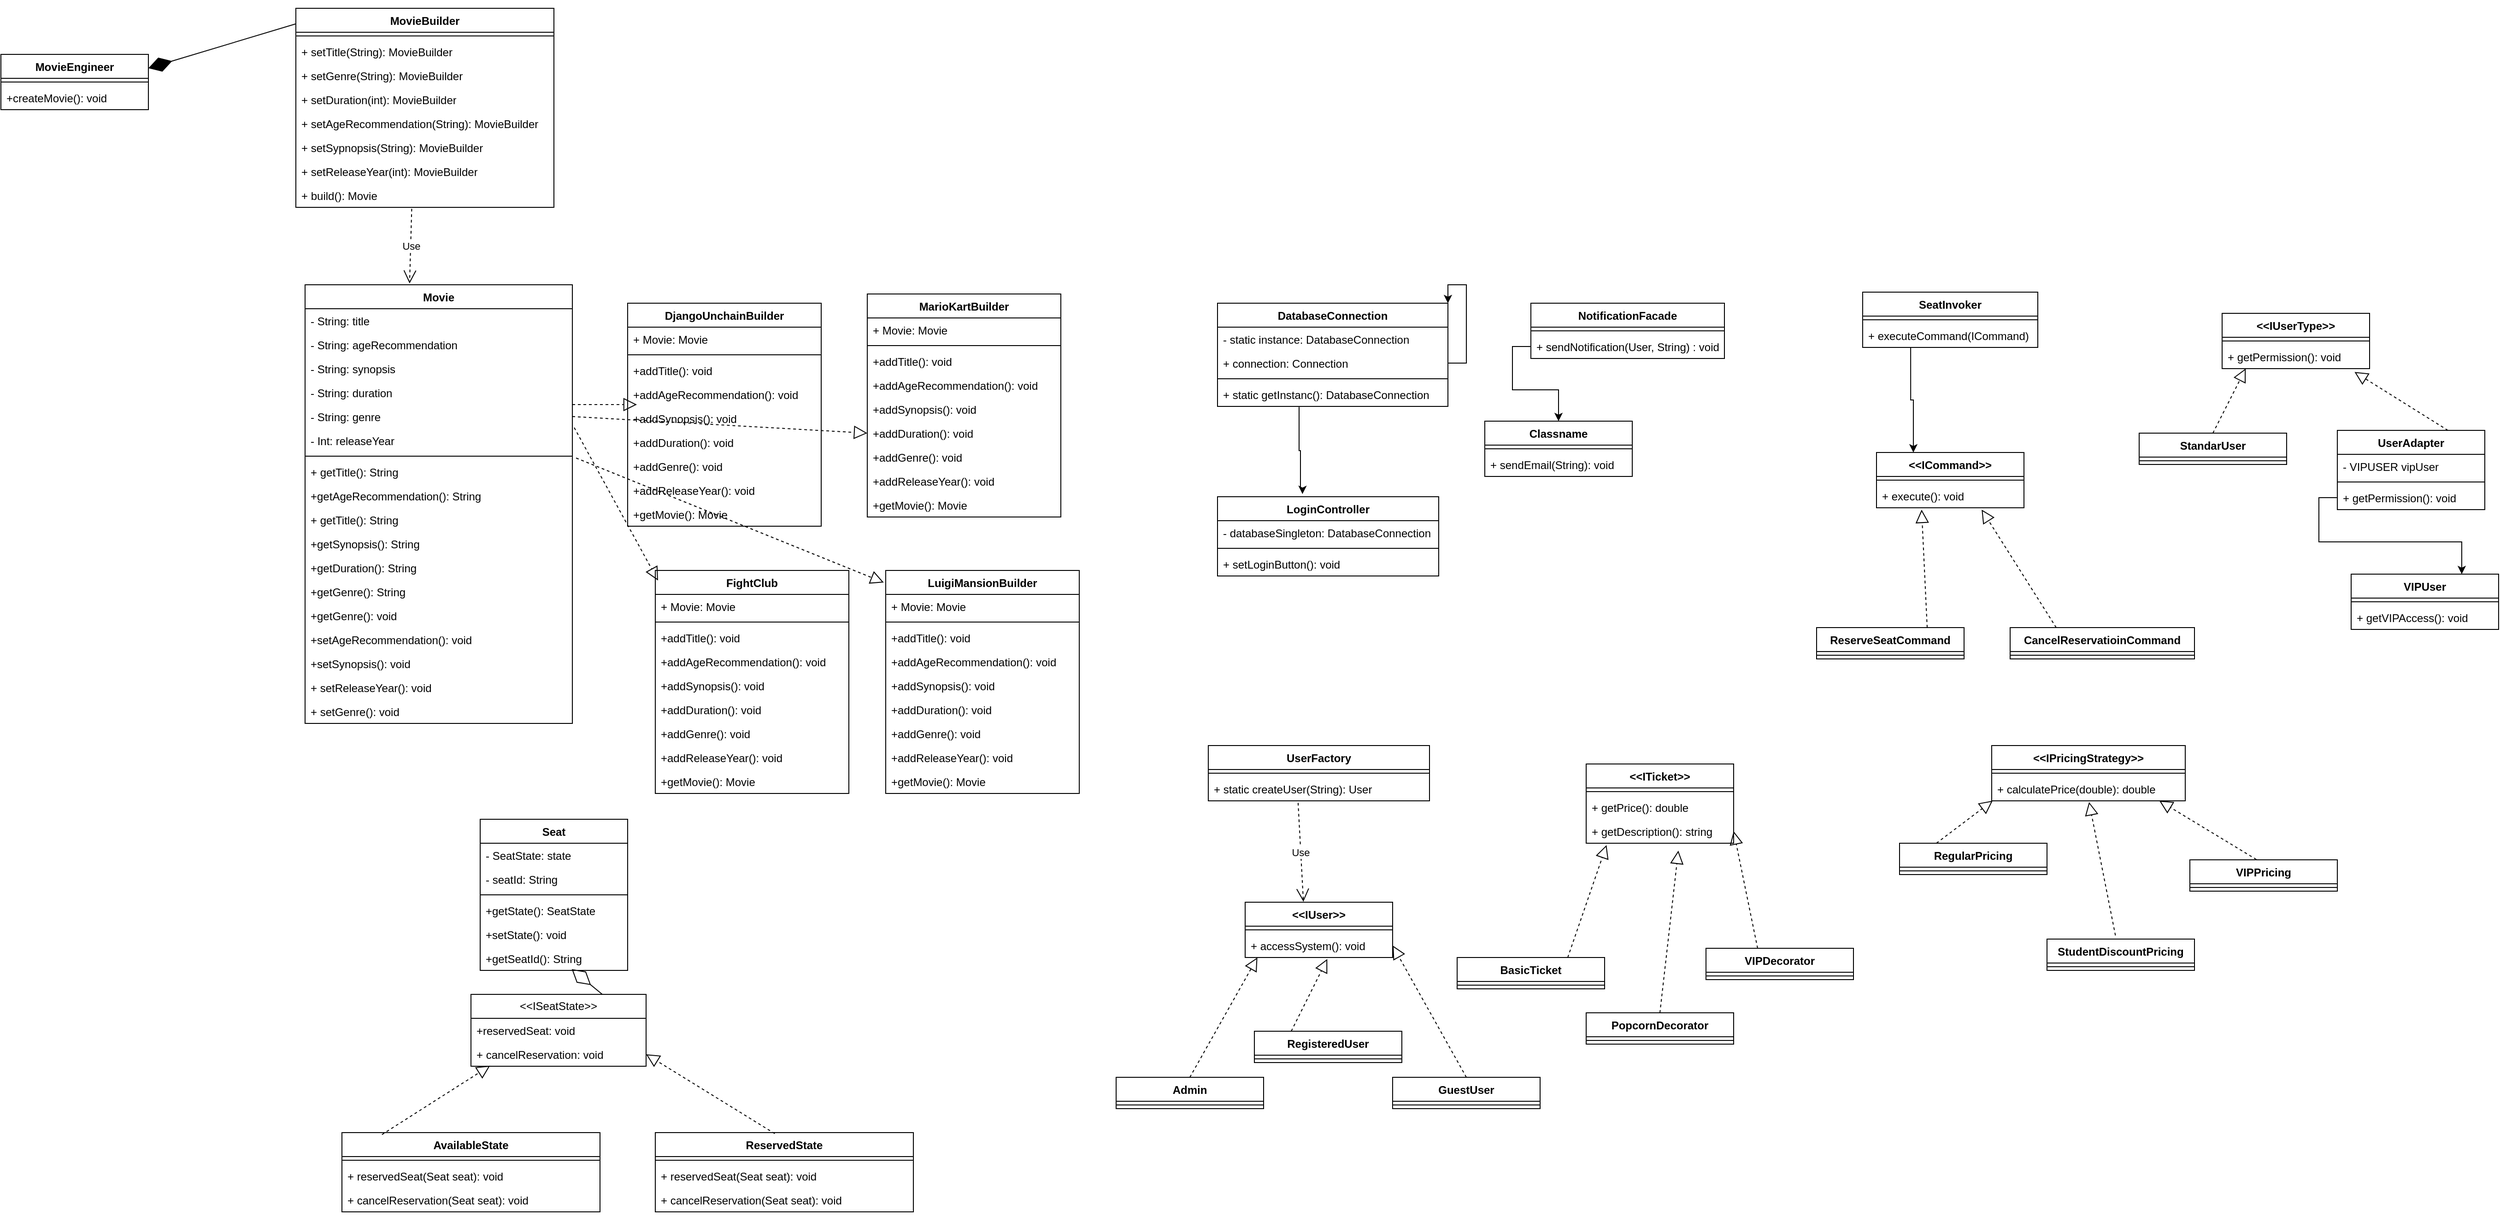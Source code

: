 <mxfile version="22.1.2" type="device" pages="2">
  <diagram name="ClassDiagram" id="eIH7nGhTfi1rIhSGhRSz">
    <mxGraphModel dx="2508" dy="1837" grid="1" gridSize="10" guides="1" tooltips="1" connect="1" arrows="1" fold="1" page="1" pageScale="1" pageWidth="850" pageHeight="1100" math="0" shadow="0">
      <root>
        <mxCell id="0" />
        <mxCell id="1" parent="0" />
        <mxCell id="xOA9jjGE3YbzsZtHwqwW-1" value="Movie" style="swimlane;fontStyle=1;align=center;verticalAlign=top;childLayout=stackLayout;horizontal=1;startSize=26;horizontalStack=0;resizeParent=1;resizeParentMax=0;resizeLast=0;collapsible=1;marginBottom=0;whiteSpace=wrap;html=1;" parent="1" vertex="1">
          <mxGeometry x="80" y="30" width="290" height="476" as="geometry" />
        </mxCell>
        <mxCell id="xOA9jjGE3YbzsZtHwqwW-2" value="- String: title" style="text;strokeColor=none;fillColor=none;align=left;verticalAlign=top;spacingLeft=4;spacingRight=4;overflow=hidden;rotatable=0;points=[[0,0.5],[1,0.5]];portConstraint=eastwest;whiteSpace=wrap;html=1;" parent="xOA9jjGE3YbzsZtHwqwW-1" vertex="1">
          <mxGeometry y="26" width="290" height="26" as="geometry" />
        </mxCell>
        <mxCell id="xOA9jjGE3YbzsZtHwqwW-5" value="- String: ageRecommendation" style="text;strokeColor=none;fillColor=none;align=left;verticalAlign=top;spacingLeft=4;spacingRight=4;overflow=hidden;rotatable=0;points=[[0,0.5],[1,0.5]];portConstraint=eastwest;whiteSpace=wrap;html=1;" parent="xOA9jjGE3YbzsZtHwqwW-1" vertex="1">
          <mxGeometry y="52" width="290" height="26" as="geometry" />
        </mxCell>
        <mxCell id="xOA9jjGE3YbzsZtHwqwW-6" value="- String: synopsis" style="text;strokeColor=none;fillColor=none;align=left;verticalAlign=top;spacingLeft=4;spacingRight=4;overflow=hidden;rotatable=0;points=[[0,0.5],[1,0.5]];portConstraint=eastwest;whiteSpace=wrap;html=1;" parent="xOA9jjGE3YbzsZtHwqwW-1" vertex="1">
          <mxGeometry y="78" width="290" height="26" as="geometry" />
        </mxCell>
        <mxCell id="xOA9jjGE3YbzsZtHwqwW-7" value="- String: duration" style="text;strokeColor=none;fillColor=none;align=left;verticalAlign=top;spacingLeft=4;spacingRight=4;overflow=hidden;rotatable=0;points=[[0,0.5],[1,0.5]];portConstraint=eastwest;whiteSpace=wrap;html=1;" parent="xOA9jjGE3YbzsZtHwqwW-1" vertex="1">
          <mxGeometry y="104" width="290" height="26" as="geometry" />
        </mxCell>
        <mxCell id="xOA9jjGE3YbzsZtHwqwW-8" value="- String: genre" style="text;strokeColor=none;fillColor=none;align=left;verticalAlign=top;spacingLeft=4;spacingRight=4;overflow=hidden;rotatable=0;points=[[0,0.5],[1,0.5]];portConstraint=eastwest;whiteSpace=wrap;html=1;" parent="xOA9jjGE3YbzsZtHwqwW-1" vertex="1">
          <mxGeometry y="130" width="290" height="26" as="geometry" />
        </mxCell>
        <mxCell id="xOA9jjGE3YbzsZtHwqwW-9" value="- Int:&amp;nbsp;releaseYear" style="text;strokeColor=none;fillColor=none;align=left;verticalAlign=top;spacingLeft=4;spacingRight=4;overflow=hidden;rotatable=0;points=[[0,0.5],[1,0.5]];portConstraint=eastwest;whiteSpace=wrap;html=1;" parent="xOA9jjGE3YbzsZtHwqwW-1" vertex="1">
          <mxGeometry y="156" width="290" height="26" as="geometry" />
        </mxCell>
        <mxCell id="xOA9jjGE3YbzsZtHwqwW-3" value="" style="line;strokeWidth=1;fillColor=none;align=left;verticalAlign=middle;spacingTop=-1;spacingLeft=3;spacingRight=3;rotatable=0;labelPosition=right;points=[];portConstraint=eastwest;strokeColor=inherit;" parent="xOA9jjGE3YbzsZtHwqwW-1" vertex="1">
          <mxGeometry y="182" width="290" height="8" as="geometry" />
        </mxCell>
        <mxCell id="xOA9jjGE3YbzsZtHwqwW-4" value="+ getTitle(): String" style="text;strokeColor=none;fillColor=none;align=left;verticalAlign=top;spacingLeft=4;spacingRight=4;overflow=hidden;rotatable=0;points=[[0,0.5],[1,0.5]];portConstraint=eastwest;whiteSpace=wrap;html=1;" parent="xOA9jjGE3YbzsZtHwqwW-1" vertex="1">
          <mxGeometry y="190" width="290" height="26" as="geometry" />
        </mxCell>
        <mxCell id="xOA9jjGE3YbzsZtHwqwW-10" value="+getAgeRecommendation&lt;span style=&quot;background-color: initial;&quot;&gt;(): String&lt;/span&gt;" style="text;strokeColor=none;fillColor=none;align=left;verticalAlign=top;spacingLeft=4;spacingRight=4;overflow=hidden;rotatable=0;points=[[0,0.5],[1,0.5]];portConstraint=eastwest;whiteSpace=wrap;html=1;" parent="xOA9jjGE3YbzsZtHwqwW-1" vertex="1">
          <mxGeometry y="216" width="290" height="26" as="geometry" />
        </mxCell>
        <mxCell id="xOA9jjGE3YbzsZtHwqwW-11" value="+ getTitle(): String" style="text;strokeColor=none;fillColor=none;align=left;verticalAlign=top;spacingLeft=4;spacingRight=4;overflow=hidden;rotatable=0;points=[[0,0.5],[1,0.5]];portConstraint=eastwest;whiteSpace=wrap;html=1;" parent="xOA9jjGE3YbzsZtHwqwW-1" vertex="1">
          <mxGeometry y="242" width="290" height="26" as="geometry" />
        </mxCell>
        <mxCell id="xOA9jjGE3YbzsZtHwqwW-12" value="+getSynopsis&lt;span style=&quot;background-color: initial;&quot;&gt;(): String&lt;/span&gt;" style="text;strokeColor=none;fillColor=none;align=left;verticalAlign=top;spacingLeft=4;spacingRight=4;overflow=hidden;rotatable=0;points=[[0,0.5],[1,0.5]];portConstraint=eastwest;whiteSpace=wrap;html=1;" parent="xOA9jjGE3YbzsZtHwqwW-1" vertex="1">
          <mxGeometry y="268" width="290" height="26" as="geometry" />
        </mxCell>
        <mxCell id="xOA9jjGE3YbzsZtHwqwW-13" value="+getDuration&lt;span style=&quot;background-color: initial;&quot;&gt;(): String&lt;/span&gt;" style="text;strokeColor=none;fillColor=none;align=left;verticalAlign=top;spacingLeft=4;spacingRight=4;overflow=hidden;rotatable=0;points=[[0,0.5],[1,0.5]];portConstraint=eastwest;whiteSpace=wrap;html=1;" parent="xOA9jjGE3YbzsZtHwqwW-1" vertex="1">
          <mxGeometry y="294" width="290" height="26" as="geometry" />
        </mxCell>
        <mxCell id="xOA9jjGE3YbzsZtHwqwW-14" value="+getGenre&lt;span style=&quot;background-color: initial;&quot;&gt;(): String&lt;/span&gt;" style="text;strokeColor=none;fillColor=none;align=left;verticalAlign=top;spacingLeft=4;spacingRight=4;overflow=hidden;rotatable=0;points=[[0,0.5],[1,0.5]];portConstraint=eastwest;whiteSpace=wrap;html=1;" parent="xOA9jjGE3YbzsZtHwqwW-1" vertex="1">
          <mxGeometry y="320" width="290" height="26" as="geometry" />
        </mxCell>
        <mxCell id="xOA9jjGE3YbzsZtHwqwW-15" value="+getGenre&lt;span style=&quot;background-color: initial;&quot;&gt;(): void&lt;/span&gt;" style="text;strokeColor=none;fillColor=none;align=left;verticalAlign=top;spacingLeft=4;spacingRight=4;overflow=hidden;rotatable=0;points=[[0,0.5],[1,0.5]];portConstraint=eastwest;whiteSpace=wrap;html=1;" parent="xOA9jjGE3YbzsZtHwqwW-1" vertex="1">
          <mxGeometry y="346" width="290" height="26" as="geometry" />
        </mxCell>
        <mxCell id="xOA9jjGE3YbzsZtHwqwW-16" value="+setAgeRecommendation&lt;span style=&quot;background-color: initial;&quot;&gt;(): void&lt;/span&gt;" style="text;strokeColor=none;fillColor=none;align=left;verticalAlign=top;spacingLeft=4;spacingRight=4;overflow=hidden;rotatable=0;points=[[0,0.5],[1,0.5]];portConstraint=eastwest;whiteSpace=wrap;html=1;" parent="xOA9jjGE3YbzsZtHwqwW-1" vertex="1">
          <mxGeometry y="372" width="290" height="26" as="geometry" />
        </mxCell>
        <mxCell id="xOA9jjGE3YbzsZtHwqwW-17" value="+setSynopsis&lt;span style=&quot;background-color: initial;&quot;&gt;(): void&lt;/span&gt;" style="text;strokeColor=none;fillColor=none;align=left;verticalAlign=top;spacingLeft=4;spacingRight=4;overflow=hidden;rotatable=0;points=[[0,0.5],[1,0.5]];portConstraint=eastwest;whiteSpace=wrap;html=1;" parent="xOA9jjGE3YbzsZtHwqwW-1" vertex="1">
          <mxGeometry y="398" width="290" height="26" as="geometry" />
        </mxCell>
        <mxCell id="xOA9jjGE3YbzsZtHwqwW-18" value="+&amp;nbsp;setReleaseYear(&lt;span style=&quot;background-color: initial;&quot;&gt;): void&lt;/span&gt;" style="text;strokeColor=none;fillColor=none;align=left;verticalAlign=top;spacingLeft=4;spacingRight=4;overflow=hidden;rotatable=0;points=[[0,0.5],[1,0.5]];portConstraint=eastwest;whiteSpace=wrap;html=1;" parent="xOA9jjGE3YbzsZtHwqwW-1" vertex="1">
          <mxGeometry y="424" width="290" height="26" as="geometry" />
        </mxCell>
        <mxCell id="xOA9jjGE3YbzsZtHwqwW-19" value="+&amp;nbsp;setGenre&lt;span style=&quot;background-color: initial;&quot;&gt;(): void&lt;/span&gt;" style="text;strokeColor=none;fillColor=none;align=left;verticalAlign=top;spacingLeft=4;spacingRight=4;overflow=hidden;rotatable=0;points=[[0,0.5],[1,0.5]];portConstraint=eastwest;whiteSpace=wrap;html=1;" parent="xOA9jjGE3YbzsZtHwqwW-1" vertex="1">
          <mxGeometry y="450" width="290" height="26" as="geometry" />
        </mxCell>
        <mxCell id="xOA9jjGE3YbzsZtHwqwW-21" value="DjangoUnchainBuilder" style="swimlane;fontStyle=1;align=center;verticalAlign=top;childLayout=stackLayout;horizontal=1;startSize=26;horizontalStack=0;resizeParent=1;resizeParentMax=0;resizeLast=0;collapsible=1;marginBottom=0;whiteSpace=wrap;html=1;" parent="1" vertex="1">
          <mxGeometry x="430" y="50" width="210" height="242" as="geometry" />
        </mxCell>
        <mxCell id="xOA9jjGE3YbzsZtHwqwW-22" value="+ Movie: Movie" style="text;strokeColor=none;fillColor=none;align=left;verticalAlign=top;spacingLeft=4;spacingRight=4;overflow=hidden;rotatable=0;points=[[0,0.5],[1,0.5]];portConstraint=eastwest;whiteSpace=wrap;html=1;" parent="xOA9jjGE3YbzsZtHwqwW-21" vertex="1">
          <mxGeometry y="26" width="210" height="26" as="geometry" />
        </mxCell>
        <mxCell id="xOA9jjGE3YbzsZtHwqwW-23" value="" style="line;strokeWidth=1;fillColor=none;align=left;verticalAlign=middle;spacingTop=-1;spacingLeft=3;spacingRight=3;rotatable=0;labelPosition=right;points=[];portConstraint=eastwest;strokeColor=inherit;" parent="xOA9jjGE3YbzsZtHwqwW-21" vertex="1">
          <mxGeometry y="52" width="210" height="8" as="geometry" />
        </mxCell>
        <mxCell id="xOA9jjGE3YbzsZtHwqwW-24" value="+addTitle&lt;span style=&quot;background-color: initial;&quot;&gt;(): void&lt;/span&gt;" style="text;strokeColor=none;fillColor=none;align=left;verticalAlign=top;spacingLeft=4;spacingRight=4;overflow=hidden;rotatable=0;points=[[0,0.5],[1,0.5]];portConstraint=eastwest;whiteSpace=wrap;html=1;" parent="xOA9jjGE3YbzsZtHwqwW-21" vertex="1">
          <mxGeometry y="60" width="210" height="26" as="geometry" />
        </mxCell>
        <mxCell id="xOA9jjGE3YbzsZtHwqwW-25" value="+addAgeRecommendation&lt;span style=&quot;background-color: initial;&quot;&gt;(): void&lt;/span&gt;" style="text;strokeColor=none;fillColor=none;align=left;verticalAlign=top;spacingLeft=4;spacingRight=4;overflow=hidden;rotatable=0;points=[[0,0.5],[1,0.5]];portConstraint=eastwest;whiteSpace=wrap;html=1;" parent="xOA9jjGE3YbzsZtHwqwW-21" vertex="1">
          <mxGeometry y="86" width="210" height="26" as="geometry" />
        </mxCell>
        <mxCell id="xOA9jjGE3YbzsZtHwqwW-26" value="+addSynopsis&lt;span style=&quot;background-color: initial;&quot;&gt;(): void&lt;/span&gt;" style="text;strokeColor=none;fillColor=none;align=left;verticalAlign=top;spacingLeft=4;spacingRight=4;overflow=hidden;rotatable=0;points=[[0,0.5],[1,0.5]];portConstraint=eastwest;whiteSpace=wrap;html=1;" parent="xOA9jjGE3YbzsZtHwqwW-21" vertex="1">
          <mxGeometry y="112" width="210" height="26" as="geometry" />
        </mxCell>
        <mxCell id="xOA9jjGE3YbzsZtHwqwW-27" value="+addDuration&lt;span style=&quot;background-color: initial;&quot;&gt;(): void&lt;/span&gt;" style="text;strokeColor=none;fillColor=none;align=left;verticalAlign=top;spacingLeft=4;spacingRight=4;overflow=hidden;rotatable=0;points=[[0,0.5],[1,0.5]];portConstraint=eastwest;whiteSpace=wrap;html=1;" parent="xOA9jjGE3YbzsZtHwqwW-21" vertex="1">
          <mxGeometry y="138" width="210" height="26" as="geometry" />
        </mxCell>
        <mxCell id="xOA9jjGE3YbzsZtHwqwW-28" value="+addGenre&lt;span style=&quot;background-color: initial;&quot;&gt;(): void&lt;/span&gt;" style="text;strokeColor=none;fillColor=none;align=left;verticalAlign=top;spacingLeft=4;spacingRight=4;overflow=hidden;rotatable=0;points=[[0,0.5],[1,0.5]];portConstraint=eastwest;whiteSpace=wrap;html=1;" parent="xOA9jjGE3YbzsZtHwqwW-21" vertex="1">
          <mxGeometry y="164" width="210" height="26" as="geometry" />
        </mxCell>
        <mxCell id="xOA9jjGE3YbzsZtHwqwW-29" value="+addReleaseYear&lt;span style=&quot;background-color: initial;&quot;&gt;(): void&lt;/span&gt;" style="text;strokeColor=none;fillColor=none;align=left;verticalAlign=top;spacingLeft=4;spacingRight=4;overflow=hidden;rotatable=0;points=[[0,0.5],[1,0.5]];portConstraint=eastwest;whiteSpace=wrap;html=1;" parent="xOA9jjGE3YbzsZtHwqwW-21" vertex="1">
          <mxGeometry y="190" width="210" height="26" as="geometry" />
        </mxCell>
        <mxCell id="xOA9jjGE3YbzsZtHwqwW-30" value="+getMovie&lt;span style=&quot;background-color: initial;&quot;&gt;():&amp;nbsp;&lt;/span&gt;Movie" style="text;strokeColor=none;fillColor=none;align=left;verticalAlign=top;spacingLeft=4;spacingRight=4;overflow=hidden;rotatable=0;points=[[0,0.5],[1,0.5]];portConstraint=eastwest;whiteSpace=wrap;html=1;" parent="xOA9jjGE3YbzsZtHwqwW-21" vertex="1">
          <mxGeometry y="216" width="210" height="26" as="geometry" />
        </mxCell>
        <mxCell id="xOA9jjGE3YbzsZtHwqwW-33" value="" style="endArrow=block;dashed=1;endFill=0;endSize=12;html=1;rounded=0;" parent="1" edge="1">
          <mxGeometry width="160" relative="1" as="geometry">
            <mxPoint x="370" y="160" as="sourcePoint" />
            <mxPoint x="440" y="160" as="targetPoint" />
          </mxGeometry>
        </mxCell>
        <mxCell id="xOA9jjGE3YbzsZtHwqwW-34" value="FightClub" style="swimlane;fontStyle=1;align=center;verticalAlign=top;childLayout=stackLayout;horizontal=1;startSize=26;horizontalStack=0;resizeParent=1;resizeParentMax=0;resizeLast=0;collapsible=1;marginBottom=0;whiteSpace=wrap;html=1;" parent="1" vertex="1">
          <mxGeometry x="460" y="340" width="210" height="242" as="geometry" />
        </mxCell>
        <mxCell id="xOA9jjGE3YbzsZtHwqwW-35" value="+ Movie: Movie" style="text;strokeColor=none;fillColor=none;align=left;verticalAlign=top;spacingLeft=4;spacingRight=4;overflow=hidden;rotatable=0;points=[[0,0.5],[1,0.5]];portConstraint=eastwest;whiteSpace=wrap;html=1;" parent="xOA9jjGE3YbzsZtHwqwW-34" vertex="1">
          <mxGeometry y="26" width="210" height="26" as="geometry" />
        </mxCell>
        <mxCell id="xOA9jjGE3YbzsZtHwqwW-36" value="" style="line;strokeWidth=1;fillColor=none;align=left;verticalAlign=middle;spacingTop=-1;spacingLeft=3;spacingRight=3;rotatable=0;labelPosition=right;points=[];portConstraint=eastwest;strokeColor=inherit;" parent="xOA9jjGE3YbzsZtHwqwW-34" vertex="1">
          <mxGeometry y="52" width="210" height="8" as="geometry" />
        </mxCell>
        <mxCell id="xOA9jjGE3YbzsZtHwqwW-37" value="+addTitle&lt;span style=&quot;background-color: initial;&quot;&gt;(): void&lt;/span&gt;" style="text;strokeColor=none;fillColor=none;align=left;verticalAlign=top;spacingLeft=4;spacingRight=4;overflow=hidden;rotatable=0;points=[[0,0.5],[1,0.5]];portConstraint=eastwest;whiteSpace=wrap;html=1;" parent="xOA9jjGE3YbzsZtHwqwW-34" vertex="1">
          <mxGeometry y="60" width="210" height="26" as="geometry" />
        </mxCell>
        <mxCell id="xOA9jjGE3YbzsZtHwqwW-38" value="+addAgeRecommendation&lt;span style=&quot;background-color: initial;&quot;&gt;(): void&lt;/span&gt;" style="text;strokeColor=none;fillColor=none;align=left;verticalAlign=top;spacingLeft=4;spacingRight=4;overflow=hidden;rotatable=0;points=[[0,0.5],[1,0.5]];portConstraint=eastwest;whiteSpace=wrap;html=1;" parent="xOA9jjGE3YbzsZtHwqwW-34" vertex="1">
          <mxGeometry y="86" width="210" height="26" as="geometry" />
        </mxCell>
        <mxCell id="xOA9jjGE3YbzsZtHwqwW-39" value="+addSynopsis&lt;span style=&quot;background-color: initial;&quot;&gt;(): void&lt;/span&gt;" style="text;strokeColor=none;fillColor=none;align=left;verticalAlign=top;spacingLeft=4;spacingRight=4;overflow=hidden;rotatable=0;points=[[0,0.5],[1,0.5]];portConstraint=eastwest;whiteSpace=wrap;html=1;" parent="xOA9jjGE3YbzsZtHwqwW-34" vertex="1">
          <mxGeometry y="112" width="210" height="26" as="geometry" />
        </mxCell>
        <mxCell id="xOA9jjGE3YbzsZtHwqwW-40" value="+addDuration&lt;span style=&quot;background-color: initial;&quot;&gt;(): void&lt;/span&gt;" style="text;strokeColor=none;fillColor=none;align=left;verticalAlign=top;spacingLeft=4;spacingRight=4;overflow=hidden;rotatable=0;points=[[0,0.5],[1,0.5]];portConstraint=eastwest;whiteSpace=wrap;html=1;" parent="xOA9jjGE3YbzsZtHwqwW-34" vertex="1">
          <mxGeometry y="138" width="210" height="26" as="geometry" />
        </mxCell>
        <mxCell id="xOA9jjGE3YbzsZtHwqwW-41" value="+addGenre&lt;span style=&quot;background-color: initial;&quot;&gt;(): void&lt;/span&gt;" style="text;strokeColor=none;fillColor=none;align=left;verticalAlign=top;spacingLeft=4;spacingRight=4;overflow=hidden;rotatable=0;points=[[0,0.5],[1,0.5]];portConstraint=eastwest;whiteSpace=wrap;html=1;" parent="xOA9jjGE3YbzsZtHwqwW-34" vertex="1">
          <mxGeometry y="164" width="210" height="26" as="geometry" />
        </mxCell>
        <mxCell id="xOA9jjGE3YbzsZtHwqwW-42" value="+addReleaseYear&lt;span style=&quot;background-color: initial;&quot;&gt;(): void&lt;/span&gt;" style="text;strokeColor=none;fillColor=none;align=left;verticalAlign=top;spacingLeft=4;spacingRight=4;overflow=hidden;rotatable=0;points=[[0,0.5],[1,0.5]];portConstraint=eastwest;whiteSpace=wrap;html=1;" parent="xOA9jjGE3YbzsZtHwqwW-34" vertex="1">
          <mxGeometry y="190" width="210" height="26" as="geometry" />
        </mxCell>
        <mxCell id="xOA9jjGE3YbzsZtHwqwW-43" value="+getMovie&lt;span style=&quot;background-color: initial;&quot;&gt;():&amp;nbsp;&lt;/span&gt;Movie" style="text;strokeColor=none;fillColor=none;align=left;verticalAlign=top;spacingLeft=4;spacingRight=4;overflow=hidden;rotatable=0;points=[[0,0.5],[1,0.5]];portConstraint=eastwest;whiteSpace=wrap;html=1;" parent="xOA9jjGE3YbzsZtHwqwW-34" vertex="1">
          <mxGeometry y="216" width="210" height="26" as="geometry" />
        </mxCell>
        <mxCell id="xOA9jjGE3YbzsZtHwqwW-44" value="MarioKartBuilder" style="swimlane;fontStyle=1;align=center;verticalAlign=top;childLayout=stackLayout;horizontal=1;startSize=26;horizontalStack=0;resizeParent=1;resizeParentMax=0;resizeLast=0;collapsible=1;marginBottom=0;whiteSpace=wrap;html=1;" parent="1" vertex="1">
          <mxGeometry x="690" y="40" width="210" height="242" as="geometry" />
        </mxCell>
        <mxCell id="xOA9jjGE3YbzsZtHwqwW-45" value="+ Movie: Movie" style="text;strokeColor=none;fillColor=none;align=left;verticalAlign=top;spacingLeft=4;spacingRight=4;overflow=hidden;rotatable=0;points=[[0,0.5],[1,0.5]];portConstraint=eastwest;whiteSpace=wrap;html=1;" parent="xOA9jjGE3YbzsZtHwqwW-44" vertex="1">
          <mxGeometry y="26" width="210" height="26" as="geometry" />
        </mxCell>
        <mxCell id="xOA9jjGE3YbzsZtHwqwW-46" value="" style="line;strokeWidth=1;fillColor=none;align=left;verticalAlign=middle;spacingTop=-1;spacingLeft=3;spacingRight=3;rotatable=0;labelPosition=right;points=[];portConstraint=eastwest;strokeColor=inherit;" parent="xOA9jjGE3YbzsZtHwqwW-44" vertex="1">
          <mxGeometry y="52" width="210" height="8" as="geometry" />
        </mxCell>
        <mxCell id="xOA9jjGE3YbzsZtHwqwW-47" value="+addTitle&lt;span style=&quot;background-color: initial;&quot;&gt;(): void&lt;/span&gt;" style="text;strokeColor=none;fillColor=none;align=left;verticalAlign=top;spacingLeft=4;spacingRight=4;overflow=hidden;rotatable=0;points=[[0,0.5],[1,0.5]];portConstraint=eastwest;whiteSpace=wrap;html=1;" parent="xOA9jjGE3YbzsZtHwqwW-44" vertex="1">
          <mxGeometry y="60" width="210" height="26" as="geometry" />
        </mxCell>
        <mxCell id="xOA9jjGE3YbzsZtHwqwW-48" value="+addAgeRecommendation&lt;span style=&quot;background-color: initial;&quot;&gt;(): void&lt;/span&gt;" style="text;strokeColor=none;fillColor=none;align=left;verticalAlign=top;spacingLeft=4;spacingRight=4;overflow=hidden;rotatable=0;points=[[0,0.5],[1,0.5]];portConstraint=eastwest;whiteSpace=wrap;html=1;" parent="xOA9jjGE3YbzsZtHwqwW-44" vertex="1">
          <mxGeometry y="86" width="210" height="26" as="geometry" />
        </mxCell>
        <mxCell id="xOA9jjGE3YbzsZtHwqwW-49" value="+addSynopsis&lt;span style=&quot;background-color: initial;&quot;&gt;(): void&lt;/span&gt;" style="text;strokeColor=none;fillColor=none;align=left;verticalAlign=top;spacingLeft=4;spacingRight=4;overflow=hidden;rotatable=0;points=[[0,0.5],[1,0.5]];portConstraint=eastwest;whiteSpace=wrap;html=1;" parent="xOA9jjGE3YbzsZtHwqwW-44" vertex="1">
          <mxGeometry y="112" width="210" height="26" as="geometry" />
        </mxCell>
        <mxCell id="xOA9jjGE3YbzsZtHwqwW-50" value="+addDuration&lt;span style=&quot;background-color: initial;&quot;&gt;(): void&lt;/span&gt;" style="text;strokeColor=none;fillColor=none;align=left;verticalAlign=top;spacingLeft=4;spacingRight=4;overflow=hidden;rotatable=0;points=[[0,0.5],[1,0.5]];portConstraint=eastwest;whiteSpace=wrap;html=1;" parent="xOA9jjGE3YbzsZtHwqwW-44" vertex="1">
          <mxGeometry y="138" width="210" height="26" as="geometry" />
        </mxCell>
        <mxCell id="xOA9jjGE3YbzsZtHwqwW-51" value="+addGenre&lt;span style=&quot;background-color: initial;&quot;&gt;(): void&lt;/span&gt;" style="text;strokeColor=none;fillColor=none;align=left;verticalAlign=top;spacingLeft=4;spacingRight=4;overflow=hidden;rotatable=0;points=[[0,0.5],[1,0.5]];portConstraint=eastwest;whiteSpace=wrap;html=1;" parent="xOA9jjGE3YbzsZtHwqwW-44" vertex="1">
          <mxGeometry y="164" width="210" height="26" as="geometry" />
        </mxCell>
        <mxCell id="xOA9jjGE3YbzsZtHwqwW-52" value="+addReleaseYear&lt;span style=&quot;background-color: initial;&quot;&gt;(): void&lt;/span&gt;" style="text;strokeColor=none;fillColor=none;align=left;verticalAlign=top;spacingLeft=4;spacingRight=4;overflow=hidden;rotatable=0;points=[[0,0.5],[1,0.5]];portConstraint=eastwest;whiteSpace=wrap;html=1;" parent="xOA9jjGE3YbzsZtHwqwW-44" vertex="1">
          <mxGeometry y="190" width="210" height="26" as="geometry" />
        </mxCell>
        <mxCell id="xOA9jjGE3YbzsZtHwqwW-53" value="+getMovie&lt;span style=&quot;background-color: initial;&quot;&gt;():&amp;nbsp;&lt;/span&gt;Movie" style="text;strokeColor=none;fillColor=none;align=left;verticalAlign=top;spacingLeft=4;spacingRight=4;overflow=hidden;rotatable=0;points=[[0,0.5],[1,0.5]];portConstraint=eastwest;whiteSpace=wrap;html=1;" parent="xOA9jjGE3YbzsZtHwqwW-44" vertex="1">
          <mxGeometry y="216" width="210" height="26" as="geometry" />
        </mxCell>
        <mxCell id="xOA9jjGE3YbzsZtHwqwW-54" value="LuigiMansionBuilder" style="swimlane;fontStyle=1;align=center;verticalAlign=top;childLayout=stackLayout;horizontal=1;startSize=26;horizontalStack=0;resizeParent=1;resizeParentMax=0;resizeLast=0;collapsible=1;marginBottom=0;whiteSpace=wrap;html=1;" parent="1" vertex="1">
          <mxGeometry x="710" y="340" width="210" height="242" as="geometry" />
        </mxCell>
        <mxCell id="xOA9jjGE3YbzsZtHwqwW-55" value="+ Movie: Movie" style="text;strokeColor=none;fillColor=none;align=left;verticalAlign=top;spacingLeft=4;spacingRight=4;overflow=hidden;rotatable=0;points=[[0,0.5],[1,0.5]];portConstraint=eastwest;whiteSpace=wrap;html=1;" parent="xOA9jjGE3YbzsZtHwqwW-54" vertex="1">
          <mxGeometry y="26" width="210" height="26" as="geometry" />
        </mxCell>
        <mxCell id="xOA9jjGE3YbzsZtHwqwW-56" value="" style="line;strokeWidth=1;fillColor=none;align=left;verticalAlign=middle;spacingTop=-1;spacingLeft=3;spacingRight=3;rotatable=0;labelPosition=right;points=[];portConstraint=eastwest;strokeColor=inherit;" parent="xOA9jjGE3YbzsZtHwqwW-54" vertex="1">
          <mxGeometry y="52" width="210" height="8" as="geometry" />
        </mxCell>
        <mxCell id="xOA9jjGE3YbzsZtHwqwW-57" value="+addTitle&lt;span style=&quot;background-color: initial;&quot;&gt;(): void&lt;/span&gt;" style="text;strokeColor=none;fillColor=none;align=left;verticalAlign=top;spacingLeft=4;spacingRight=4;overflow=hidden;rotatable=0;points=[[0,0.5],[1,0.5]];portConstraint=eastwest;whiteSpace=wrap;html=1;" parent="xOA9jjGE3YbzsZtHwqwW-54" vertex="1">
          <mxGeometry y="60" width="210" height="26" as="geometry" />
        </mxCell>
        <mxCell id="xOA9jjGE3YbzsZtHwqwW-58" value="+addAgeRecommendation&lt;span style=&quot;background-color: initial;&quot;&gt;(): void&lt;/span&gt;" style="text;strokeColor=none;fillColor=none;align=left;verticalAlign=top;spacingLeft=4;spacingRight=4;overflow=hidden;rotatable=0;points=[[0,0.5],[1,0.5]];portConstraint=eastwest;whiteSpace=wrap;html=1;" parent="xOA9jjGE3YbzsZtHwqwW-54" vertex="1">
          <mxGeometry y="86" width="210" height="26" as="geometry" />
        </mxCell>
        <mxCell id="xOA9jjGE3YbzsZtHwqwW-59" value="+addSynopsis&lt;span style=&quot;background-color: initial;&quot;&gt;(): void&lt;/span&gt;" style="text;strokeColor=none;fillColor=none;align=left;verticalAlign=top;spacingLeft=4;spacingRight=4;overflow=hidden;rotatable=0;points=[[0,0.5],[1,0.5]];portConstraint=eastwest;whiteSpace=wrap;html=1;" parent="xOA9jjGE3YbzsZtHwqwW-54" vertex="1">
          <mxGeometry y="112" width="210" height="26" as="geometry" />
        </mxCell>
        <mxCell id="xOA9jjGE3YbzsZtHwqwW-60" value="+addDuration&lt;span style=&quot;background-color: initial;&quot;&gt;(): void&lt;/span&gt;" style="text;strokeColor=none;fillColor=none;align=left;verticalAlign=top;spacingLeft=4;spacingRight=4;overflow=hidden;rotatable=0;points=[[0,0.5],[1,0.5]];portConstraint=eastwest;whiteSpace=wrap;html=1;" parent="xOA9jjGE3YbzsZtHwqwW-54" vertex="1">
          <mxGeometry y="138" width="210" height="26" as="geometry" />
        </mxCell>
        <mxCell id="xOA9jjGE3YbzsZtHwqwW-61" value="+addGenre&lt;span style=&quot;background-color: initial;&quot;&gt;(): void&lt;/span&gt;" style="text;strokeColor=none;fillColor=none;align=left;verticalAlign=top;spacingLeft=4;spacingRight=4;overflow=hidden;rotatable=0;points=[[0,0.5],[1,0.5]];portConstraint=eastwest;whiteSpace=wrap;html=1;" parent="xOA9jjGE3YbzsZtHwqwW-54" vertex="1">
          <mxGeometry y="164" width="210" height="26" as="geometry" />
        </mxCell>
        <mxCell id="xOA9jjGE3YbzsZtHwqwW-62" value="+addReleaseYear&lt;span style=&quot;background-color: initial;&quot;&gt;(): void&lt;/span&gt;" style="text;strokeColor=none;fillColor=none;align=left;verticalAlign=top;spacingLeft=4;spacingRight=4;overflow=hidden;rotatable=0;points=[[0,0.5],[1,0.5]];portConstraint=eastwest;whiteSpace=wrap;html=1;" parent="xOA9jjGE3YbzsZtHwqwW-54" vertex="1">
          <mxGeometry y="190" width="210" height="26" as="geometry" />
        </mxCell>
        <mxCell id="xOA9jjGE3YbzsZtHwqwW-63" value="+getMovie&lt;span style=&quot;background-color: initial;&quot;&gt;():&amp;nbsp;&lt;/span&gt;Movie" style="text;strokeColor=none;fillColor=none;align=left;verticalAlign=top;spacingLeft=4;spacingRight=4;overflow=hidden;rotatable=0;points=[[0,0.5],[1,0.5]];portConstraint=eastwest;whiteSpace=wrap;html=1;" parent="xOA9jjGE3YbzsZtHwqwW-54" vertex="1">
          <mxGeometry y="216" width="210" height="26" as="geometry" />
        </mxCell>
        <mxCell id="xOA9jjGE3YbzsZtHwqwW-64" value="" style="endArrow=block;dashed=1;endFill=0;endSize=12;html=1;rounded=0;exitX=1;exitY=0.5;exitDx=0;exitDy=0;entryX=0;entryY=0.5;entryDx=0;entryDy=0;" parent="1" source="xOA9jjGE3YbzsZtHwqwW-8" target="xOA9jjGE3YbzsZtHwqwW-50" edge="1">
          <mxGeometry width="160" relative="1" as="geometry">
            <mxPoint x="380" y="170" as="sourcePoint" />
            <mxPoint x="450" y="170" as="targetPoint" />
          </mxGeometry>
        </mxCell>
        <mxCell id="xOA9jjGE3YbzsZtHwqwW-65" value="" style="endArrow=block;dashed=1;endFill=0;endSize=12;html=1;rounded=0;exitX=1.014;exitY=-0.077;exitDx=0;exitDy=0;exitPerimeter=0;entryX=-0.01;entryY=0.054;entryDx=0;entryDy=0;entryPerimeter=0;" parent="1" source="xOA9jjGE3YbzsZtHwqwW-4" target="xOA9jjGE3YbzsZtHwqwW-54" edge="1">
          <mxGeometry width="160" relative="1" as="geometry">
            <mxPoint x="390" y="180" as="sourcePoint" />
            <mxPoint x="460" y="180" as="targetPoint" />
          </mxGeometry>
        </mxCell>
        <mxCell id="xOA9jjGE3YbzsZtHwqwW-66" value="" style="endArrow=block;dashed=1;endFill=0;endSize=12;html=1;rounded=0;exitX=1.007;exitY=-0.038;exitDx=0;exitDy=0;exitPerimeter=0;entryX=0.014;entryY=0.045;entryDx=0;entryDy=0;entryPerimeter=0;" parent="1" source="xOA9jjGE3YbzsZtHwqwW-9" target="xOA9jjGE3YbzsZtHwqwW-34" edge="1">
          <mxGeometry width="160" relative="1" as="geometry">
            <mxPoint x="400" y="190" as="sourcePoint" />
            <mxPoint x="470" y="190" as="targetPoint" />
          </mxGeometry>
        </mxCell>
        <mxCell id="xOA9jjGE3YbzsZtHwqwW-67" value="Seat" style="swimlane;fontStyle=1;align=center;verticalAlign=top;childLayout=stackLayout;horizontal=1;startSize=26;horizontalStack=0;resizeParent=1;resizeParentMax=0;resizeLast=0;collapsible=1;marginBottom=0;whiteSpace=wrap;html=1;" parent="1" vertex="1">
          <mxGeometry x="270" y="610" width="160" height="164" as="geometry" />
        </mxCell>
        <mxCell id="xOA9jjGE3YbzsZtHwqwW-68" value="- SeatState: state" style="text;strokeColor=none;fillColor=none;align=left;verticalAlign=top;spacingLeft=4;spacingRight=4;overflow=hidden;rotatable=0;points=[[0,0.5],[1,0.5]];portConstraint=eastwest;whiteSpace=wrap;html=1;" parent="xOA9jjGE3YbzsZtHwqwW-67" vertex="1">
          <mxGeometry y="26" width="160" height="26" as="geometry" />
        </mxCell>
        <mxCell id="xOA9jjGE3YbzsZtHwqwW-71" value="- seatId: String" style="text;strokeColor=none;fillColor=none;align=left;verticalAlign=top;spacingLeft=4;spacingRight=4;overflow=hidden;rotatable=0;points=[[0,0.5],[1,0.5]];portConstraint=eastwest;whiteSpace=wrap;html=1;" parent="xOA9jjGE3YbzsZtHwqwW-67" vertex="1">
          <mxGeometry y="52" width="160" height="26" as="geometry" />
        </mxCell>
        <mxCell id="xOA9jjGE3YbzsZtHwqwW-69" value="" style="line;strokeWidth=1;fillColor=none;align=left;verticalAlign=middle;spacingTop=-1;spacingLeft=3;spacingRight=3;rotatable=0;labelPosition=right;points=[];portConstraint=eastwest;strokeColor=inherit;" parent="xOA9jjGE3YbzsZtHwqwW-67" vertex="1">
          <mxGeometry y="78" width="160" height="8" as="geometry" />
        </mxCell>
        <mxCell id="xOA9jjGE3YbzsZtHwqwW-70" value="+getState&lt;span style=&quot;background-color: initial;&quot;&gt;():&amp;nbsp;&lt;/span&gt;&lt;span style=&quot;background-color: initial;&quot;&gt;SeatState&lt;/span&gt;" style="text;strokeColor=none;fillColor=none;align=left;verticalAlign=top;spacingLeft=4;spacingRight=4;overflow=hidden;rotatable=0;points=[[0,0.5],[1,0.5]];portConstraint=eastwest;whiteSpace=wrap;html=1;" parent="xOA9jjGE3YbzsZtHwqwW-67" vertex="1">
          <mxGeometry y="86" width="160" height="26" as="geometry" />
        </mxCell>
        <mxCell id="xOA9jjGE3YbzsZtHwqwW-73" value="+setState&lt;span style=&quot;background-color: initial;&quot;&gt;():&amp;nbsp;&lt;/span&gt;&lt;span style=&quot;background-color: initial;&quot;&gt;void&lt;/span&gt;" style="text;strokeColor=none;fillColor=none;align=left;verticalAlign=top;spacingLeft=4;spacingRight=4;overflow=hidden;rotatable=0;points=[[0,0.5],[1,0.5]];portConstraint=eastwest;whiteSpace=wrap;html=1;" parent="xOA9jjGE3YbzsZtHwqwW-67" vertex="1">
          <mxGeometry y="112" width="160" height="26" as="geometry" />
        </mxCell>
        <mxCell id="xOA9jjGE3YbzsZtHwqwW-74" value="+getSeatId&lt;span style=&quot;background-color: initial;&quot;&gt;():&amp;nbsp;&lt;/span&gt;&lt;span style=&quot;background-color: initial;&quot;&gt;String&lt;/span&gt;" style="text;strokeColor=none;fillColor=none;align=left;verticalAlign=top;spacingLeft=4;spacingRight=4;overflow=hidden;rotatable=0;points=[[0,0.5],[1,0.5]];portConstraint=eastwest;whiteSpace=wrap;html=1;" parent="xOA9jjGE3YbzsZtHwqwW-67" vertex="1">
          <mxGeometry y="138" width="160" height="26" as="geometry" />
        </mxCell>
        <mxCell id="xOA9jjGE3YbzsZtHwqwW-75" value="&amp;lt;&amp;lt;ISeatState&amp;gt;&amp;gt;" style="swimlane;fontStyle=0;childLayout=stackLayout;horizontal=1;startSize=26;fillColor=none;horizontalStack=0;resizeParent=1;resizeParentMax=0;resizeLast=0;collapsible=1;marginBottom=0;whiteSpace=wrap;html=1;" parent="1" vertex="1">
          <mxGeometry x="260" y="800" width="190" height="78" as="geometry" />
        </mxCell>
        <mxCell id="xOA9jjGE3YbzsZtHwqwW-77" value="+reservedSeat&lt;span style=&quot;background-color: initial;&quot;&gt;: void&lt;/span&gt;" style="text;strokeColor=none;fillColor=none;align=left;verticalAlign=top;spacingLeft=4;spacingRight=4;overflow=hidden;rotatable=0;points=[[0,0.5],[1,0.5]];portConstraint=eastwest;whiteSpace=wrap;html=1;" parent="xOA9jjGE3YbzsZtHwqwW-75" vertex="1">
          <mxGeometry y="26" width="190" height="26" as="geometry" />
        </mxCell>
        <mxCell id="xOA9jjGE3YbzsZtHwqwW-78" value="+&amp;nbsp;cancelReservation&lt;span style=&quot;background-color: initial;&quot;&gt;: void&lt;/span&gt;" style="text;strokeColor=none;fillColor=none;align=left;verticalAlign=top;spacingLeft=4;spacingRight=4;overflow=hidden;rotatable=0;points=[[0,0.5],[1,0.5]];portConstraint=eastwest;whiteSpace=wrap;html=1;" parent="xOA9jjGE3YbzsZtHwqwW-75" vertex="1">
          <mxGeometry y="52" width="190" height="26" as="geometry" />
        </mxCell>
        <mxCell id="xOA9jjGE3YbzsZtHwqwW-80" value="ReservedState" style="swimlane;fontStyle=1;align=center;verticalAlign=top;childLayout=stackLayout;horizontal=1;startSize=26;horizontalStack=0;resizeParent=1;resizeParentMax=0;resizeLast=0;collapsible=1;marginBottom=0;whiteSpace=wrap;html=1;" parent="1" vertex="1">
          <mxGeometry x="460" y="950" width="280" height="86" as="geometry" />
        </mxCell>
        <mxCell id="xOA9jjGE3YbzsZtHwqwW-82" value="" style="line;strokeWidth=1;fillColor=none;align=left;verticalAlign=middle;spacingTop=-1;spacingLeft=3;spacingRight=3;rotatable=0;labelPosition=right;points=[];portConstraint=eastwest;strokeColor=inherit;" parent="xOA9jjGE3YbzsZtHwqwW-80" vertex="1">
          <mxGeometry y="26" width="280" height="8" as="geometry" />
        </mxCell>
        <mxCell id="xOA9jjGE3YbzsZtHwqwW-83" value="+&amp;nbsp;reservedSeat&lt;span style=&quot;background-color: initial;&quot;&gt;(Seat seat): void&lt;/span&gt;" style="text;strokeColor=none;fillColor=none;align=left;verticalAlign=top;spacingLeft=4;spacingRight=4;overflow=hidden;rotatable=0;points=[[0,0.5],[1,0.5]];portConstraint=eastwest;whiteSpace=wrap;html=1;" parent="xOA9jjGE3YbzsZtHwqwW-80" vertex="1">
          <mxGeometry y="34" width="280" height="26" as="geometry" />
        </mxCell>
        <mxCell id="xOA9jjGE3YbzsZtHwqwW-85" value="+&amp;nbsp;cancelReservation&lt;span style=&quot;background-color: initial;&quot;&gt;(Seat seat): void&lt;/span&gt;" style="text;strokeColor=none;fillColor=none;align=left;verticalAlign=top;spacingLeft=4;spacingRight=4;overflow=hidden;rotatable=0;points=[[0,0.5],[1,0.5]];portConstraint=eastwest;whiteSpace=wrap;html=1;" parent="xOA9jjGE3YbzsZtHwqwW-80" vertex="1">
          <mxGeometry y="60" width="280" height="26" as="geometry" />
        </mxCell>
        <mxCell id="xOA9jjGE3YbzsZtHwqwW-86" value="AvailableState" style="swimlane;fontStyle=1;align=center;verticalAlign=top;childLayout=stackLayout;horizontal=1;startSize=26;horizontalStack=0;resizeParent=1;resizeParentMax=0;resizeLast=0;collapsible=1;marginBottom=0;whiteSpace=wrap;html=1;" parent="1" vertex="1">
          <mxGeometry x="120" y="950" width="280" height="86" as="geometry" />
        </mxCell>
        <mxCell id="xOA9jjGE3YbzsZtHwqwW-87" value="" style="line;strokeWidth=1;fillColor=none;align=left;verticalAlign=middle;spacingTop=-1;spacingLeft=3;spacingRight=3;rotatable=0;labelPosition=right;points=[];portConstraint=eastwest;strokeColor=inherit;" parent="xOA9jjGE3YbzsZtHwqwW-86" vertex="1">
          <mxGeometry y="26" width="280" height="8" as="geometry" />
        </mxCell>
        <mxCell id="xOA9jjGE3YbzsZtHwqwW-88" value="+&amp;nbsp;reservedSeat&lt;span style=&quot;background-color: initial;&quot;&gt;(Seat seat): void&lt;/span&gt;" style="text;strokeColor=none;fillColor=none;align=left;verticalAlign=top;spacingLeft=4;spacingRight=4;overflow=hidden;rotatable=0;points=[[0,0.5],[1,0.5]];portConstraint=eastwest;whiteSpace=wrap;html=1;" parent="xOA9jjGE3YbzsZtHwqwW-86" vertex="1">
          <mxGeometry y="34" width="280" height="26" as="geometry" />
        </mxCell>
        <mxCell id="xOA9jjGE3YbzsZtHwqwW-89" value="+&amp;nbsp;cancelReservation&lt;span style=&quot;background-color: initial;&quot;&gt;(Seat seat): void&lt;/span&gt;" style="text;strokeColor=none;fillColor=none;align=left;verticalAlign=top;spacingLeft=4;spacingRight=4;overflow=hidden;rotatable=0;points=[[0,0.5],[1,0.5]];portConstraint=eastwest;whiteSpace=wrap;html=1;" parent="xOA9jjGE3YbzsZtHwqwW-86" vertex="1">
          <mxGeometry y="60" width="280" height="26" as="geometry" />
        </mxCell>
        <mxCell id="xOA9jjGE3YbzsZtHwqwW-96" value="DatabaseConnection" style="swimlane;fontStyle=1;align=center;verticalAlign=top;childLayout=stackLayout;horizontal=1;startSize=26;horizontalStack=0;resizeParent=1;resizeParentMax=0;resizeLast=0;collapsible=1;marginBottom=0;whiteSpace=wrap;html=1;" parent="1" vertex="1">
          <mxGeometry x="1070" y="50" width="250" height="112" as="geometry" />
        </mxCell>
        <mxCell id="xOA9jjGE3YbzsZtHwqwW-97" value="- static instance: DatabaseConnection&amp;nbsp;" style="text;strokeColor=none;fillColor=none;align=left;verticalAlign=top;spacingLeft=4;spacingRight=4;overflow=hidden;rotatable=0;points=[[0,0.5],[1,0.5]];portConstraint=eastwest;whiteSpace=wrap;html=1;" parent="xOA9jjGE3YbzsZtHwqwW-96" vertex="1">
          <mxGeometry y="26" width="250" height="26" as="geometry" />
        </mxCell>
        <mxCell id="7ikWMa00mJYlVAZRCHKw-32" style="edgeStyle=orthogonalEdgeStyle;rounded=0;orthogonalLoop=1;jettySize=auto;html=1;exitX=1;exitY=0.5;exitDx=0;exitDy=0;entryX=1;entryY=0;entryDx=0;entryDy=0;" parent="xOA9jjGE3YbzsZtHwqwW-96" source="xOA9jjGE3YbzsZtHwqwW-100" target="xOA9jjGE3YbzsZtHwqwW-96" edge="1">
          <mxGeometry relative="1" as="geometry" />
        </mxCell>
        <mxCell id="xOA9jjGE3YbzsZtHwqwW-100" value="+&amp;nbsp;connection&lt;span style=&quot;background-color: initial;&quot;&gt;: Connection&lt;/span&gt;" style="text;strokeColor=none;fillColor=none;align=left;verticalAlign=top;spacingLeft=4;spacingRight=4;overflow=hidden;rotatable=0;points=[[0,0.5],[1,0.5]];portConstraint=eastwest;whiteSpace=wrap;html=1;" parent="xOA9jjGE3YbzsZtHwqwW-96" vertex="1">
          <mxGeometry y="52" width="250" height="26" as="geometry" />
        </mxCell>
        <mxCell id="xOA9jjGE3YbzsZtHwqwW-98" value="" style="line;strokeWidth=1;fillColor=none;align=left;verticalAlign=middle;spacingTop=-1;spacingLeft=3;spacingRight=3;rotatable=0;labelPosition=right;points=[];portConstraint=eastwest;strokeColor=inherit;" parent="xOA9jjGE3YbzsZtHwqwW-96" vertex="1">
          <mxGeometry y="78" width="250" height="8" as="geometry" />
        </mxCell>
        <mxCell id="xOA9jjGE3YbzsZtHwqwW-99" value="+ static getInstanc(): DatabaseConnection" style="text;strokeColor=none;fillColor=none;align=left;verticalAlign=top;spacingLeft=4;spacingRight=4;overflow=hidden;rotatable=0;points=[[0,0.5],[1,0.5]];portConstraint=eastwest;whiteSpace=wrap;html=1;" parent="xOA9jjGE3YbzsZtHwqwW-96" vertex="1">
          <mxGeometry y="86" width="250" height="26" as="geometry" />
        </mxCell>
        <mxCell id="xOA9jjGE3YbzsZtHwqwW-102" value="LoginController" style="swimlane;fontStyle=1;align=center;verticalAlign=top;childLayout=stackLayout;horizontal=1;startSize=26;horizontalStack=0;resizeParent=1;resizeParentMax=0;resizeLast=0;collapsible=1;marginBottom=0;whiteSpace=wrap;html=1;" parent="1" vertex="1">
          <mxGeometry x="1070" y="260" width="240" height="86" as="geometry" />
        </mxCell>
        <mxCell id="xOA9jjGE3YbzsZtHwqwW-103" value="- databaseSingleton&lt;span style=&quot;background-color: initial;&quot;&gt;: DatabaseConnection&lt;/span&gt;" style="text;strokeColor=none;fillColor=none;align=left;verticalAlign=top;spacingLeft=4;spacingRight=4;overflow=hidden;rotatable=0;points=[[0,0.5],[1,0.5]];portConstraint=eastwest;whiteSpace=wrap;html=1;" parent="xOA9jjGE3YbzsZtHwqwW-102" vertex="1">
          <mxGeometry y="26" width="240" height="26" as="geometry" />
        </mxCell>
        <mxCell id="xOA9jjGE3YbzsZtHwqwW-104" value="" style="line;strokeWidth=1;fillColor=none;align=left;verticalAlign=middle;spacingTop=-1;spacingLeft=3;spacingRight=3;rotatable=0;labelPosition=right;points=[];portConstraint=eastwest;strokeColor=inherit;" parent="xOA9jjGE3YbzsZtHwqwW-102" vertex="1">
          <mxGeometry y="52" width="240" height="8" as="geometry" />
        </mxCell>
        <mxCell id="xOA9jjGE3YbzsZtHwqwW-105" value="+&amp;nbsp;setLoginButton&lt;span style=&quot;background-color: initial;&quot;&gt;(): void&lt;/span&gt;" style="text;strokeColor=none;fillColor=none;align=left;verticalAlign=top;spacingLeft=4;spacingRight=4;overflow=hidden;rotatable=0;points=[[0,0.5],[1,0.5]];portConstraint=eastwest;whiteSpace=wrap;html=1;" parent="xOA9jjGE3YbzsZtHwqwW-102" vertex="1">
          <mxGeometry y="60" width="240" height="26" as="geometry" />
        </mxCell>
        <mxCell id="7ikWMa00mJYlVAZRCHKw-7" value="MovieBuilder" style="swimlane;fontStyle=1;align=center;verticalAlign=top;childLayout=stackLayout;horizontal=1;startSize=26;horizontalStack=0;resizeParent=1;resizeParentMax=0;resizeLast=0;collapsible=1;marginBottom=0;whiteSpace=wrap;html=1;" parent="1" vertex="1">
          <mxGeometry x="70" y="-270" width="280" height="216" as="geometry" />
        </mxCell>
        <mxCell id="7ikWMa00mJYlVAZRCHKw-9" value="" style="line;strokeWidth=1;fillColor=none;align=left;verticalAlign=middle;spacingTop=-1;spacingLeft=3;spacingRight=3;rotatable=0;labelPosition=right;points=[];portConstraint=eastwest;strokeColor=inherit;" parent="7ikWMa00mJYlVAZRCHKw-7" vertex="1">
          <mxGeometry y="26" width="280" height="8" as="geometry" />
        </mxCell>
        <mxCell id="7ikWMa00mJYlVAZRCHKw-10" value="+ setTitle(String): MovieBuilder" style="text;strokeColor=none;fillColor=none;align=left;verticalAlign=top;spacingLeft=4;spacingRight=4;overflow=hidden;rotatable=0;points=[[0,0.5],[1,0.5]];portConstraint=eastwest;whiteSpace=wrap;html=1;" parent="7ikWMa00mJYlVAZRCHKw-7" vertex="1">
          <mxGeometry y="34" width="280" height="26" as="geometry" />
        </mxCell>
        <mxCell id="7ikWMa00mJYlVAZRCHKw-11" value="+ setGenre(String): MovieBuilder" style="text;strokeColor=none;fillColor=none;align=left;verticalAlign=top;spacingLeft=4;spacingRight=4;overflow=hidden;rotatable=0;points=[[0,0.5],[1,0.5]];portConstraint=eastwest;whiteSpace=wrap;html=1;" parent="7ikWMa00mJYlVAZRCHKw-7" vertex="1">
          <mxGeometry y="60" width="280" height="26" as="geometry" />
        </mxCell>
        <mxCell id="7ikWMa00mJYlVAZRCHKw-12" value="+ setDuration(int): MovieBuilder" style="text;strokeColor=none;fillColor=none;align=left;verticalAlign=top;spacingLeft=4;spacingRight=4;overflow=hidden;rotatable=0;points=[[0,0.5],[1,0.5]];portConstraint=eastwest;whiteSpace=wrap;html=1;" parent="7ikWMa00mJYlVAZRCHKw-7" vertex="1">
          <mxGeometry y="86" width="280" height="26" as="geometry" />
        </mxCell>
        <mxCell id="7ikWMa00mJYlVAZRCHKw-13" value="+ setAgeRecommendation(String): MovieBuilder" style="text;strokeColor=none;fillColor=none;align=left;verticalAlign=top;spacingLeft=4;spacingRight=4;overflow=hidden;rotatable=0;points=[[0,0.5],[1,0.5]];portConstraint=eastwest;whiteSpace=wrap;html=1;" parent="7ikWMa00mJYlVAZRCHKw-7" vertex="1">
          <mxGeometry y="112" width="280" height="26" as="geometry" />
        </mxCell>
        <mxCell id="7ikWMa00mJYlVAZRCHKw-14" value="+ setSypnopsis(String): MovieBuilder" style="text;strokeColor=none;fillColor=none;align=left;verticalAlign=top;spacingLeft=4;spacingRight=4;overflow=hidden;rotatable=0;points=[[0,0.5],[1,0.5]];portConstraint=eastwest;whiteSpace=wrap;html=1;" parent="7ikWMa00mJYlVAZRCHKw-7" vertex="1">
          <mxGeometry y="138" width="280" height="26" as="geometry" />
        </mxCell>
        <mxCell id="7ikWMa00mJYlVAZRCHKw-15" value="+ setReleaseYear(int): MovieBuilder" style="text;strokeColor=none;fillColor=none;align=left;verticalAlign=top;spacingLeft=4;spacingRight=4;overflow=hidden;rotatable=0;points=[[0,0.5],[1,0.5]];portConstraint=eastwest;whiteSpace=wrap;html=1;" parent="7ikWMa00mJYlVAZRCHKw-7" vertex="1">
          <mxGeometry y="164" width="280" height="26" as="geometry" />
        </mxCell>
        <mxCell id="7ikWMa00mJYlVAZRCHKw-16" value="+ build(): Movie" style="text;strokeColor=none;fillColor=none;align=left;verticalAlign=top;spacingLeft=4;spacingRight=4;overflow=hidden;rotatable=0;points=[[0,0.5],[1,0.5]];portConstraint=eastwest;whiteSpace=wrap;html=1;" parent="7ikWMa00mJYlVAZRCHKw-7" vertex="1">
          <mxGeometry y="190" width="280" height="26" as="geometry" />
        </mxCell>
        <mxCell id="7ikWMa00mJYlVAZRCHKw-18" value="Use" style="endArrow=open;endSize=12;dashed=1;html=1;rounded=0;exitX=0.449;exitY=1.058;exitDx=0;exitDy=0;exitPerimeter=0;entryX=0.391;entryY=-0.003;entryDx=0;entryDy=0;entryPerimeter=0;" parent="1" source="7ikWMa00mJYlVAZRCHKw-16" target="xOA9jjGE3YbzsZtHwqwW-1" edge="1">
          <mxGeometry width="160" relative="1" as="geometry">
            <mxPoint x="410" y="-50" as="sourcePoint" />
            <mxPoint x="570" y="-50" as="targetPoint" />
          </mxGeometry>
        </mxCell>
        <mxCell id="7ikWMa00mJYlVAZRCHKw-22" value="" style="endArrow=block;dashed=1;endFill=0;endSize=12;html=1;rounded=0;exitX=0.463;exitY=0.013;exitDx=0;exitDy=0;exitPerimeter=0;entryX=1;entryY=0.5;entryDx=0;entryDy=0;" parent="1" source="xOA9jjGE3YbzsZtHwqwW-80" target="xOA9jjGE3YbzsZtHwqwW-78" edge="1">
          <mxGeometry width="160" relative="1" as="geometry">
            <mxPoint x="600" y="910" as="sourcePoint" />
            <mxPoint x="760" y="910" as="targetPoint" />
          </mxGeometry>
        </mxCell>
        <mxCell id="7ikWMa00mJYlVAZRCHKw-23" value="" style="endArrow=block;dashed=1;endFill=0;endSize=12;html=1;rounded=0;exitX=0.155;exitY=0.025;exitDx=0;exitDy=0;exitPerimeter=0;entryX=0.109;entryY=0.978;entryDx=0;entryDy=0;entryPerimeter=0;" parent="1" source="xOA9jjGE3YbzsZtHwqwW-86" target="xOA9jjGE3YbzsZtHwqwW-78" edge="1">
          <mxGeometry width="160" relative="1" as="geometry">
            <mxPoint x="160" y="930" as="sourcePoint" />
            <mxPoint x="320" y="930" as="targetPoint" />
          </mxGeometry>
        </mxCell>
        <mxCell id="7ikWMa00mJYlVAZRCHKw-24" value="" style="endArrow=diamondThin;endFill=0;endSize=24;html=1;rounded=0;exitX=0.75;exitY=0;exitDx=0;exitDy=0;entryX=0.621;entryY=0.949;entryDx=0;entryDy=0;entryPerimeter=0;" parent="1" source="xOA9jjGE3YbzsZtHwqwW-75" target="xOA9jjGE3YbzsZtHwqwW-74" edge="1">
          <mxGeometry width="160" relative="1" as="geometry">
            <mxPoint x="450" y="770" as="sourcePoint" />
            <mxPoint x="610" y="770" as="targetPoint" />
          </mxGeometry>
        </mxCell>
        <mxCell id="7ikWMa00mJYlVAZRCHKw-25" value="MovieEngineer" style="swimlane;fontStyle=1;align=center;verticalAlign=top;childLayout=stackLayout;horizontal=1;startSize=26;horizontalStack=0;resizeParent=1;resizeParentMax=0;resizeLast=0;collapsible=1;marginBottom=0;whiteSpace=wrap;html=1;" parent="1" vertex="1">
          <mxGeometry x="-250" y="-220" width="160" height="60" as="geometry" />
        </mxCell>
        <mxCell id="7ikWMa00mJYlVAZRCHKw-27" value="" style="line;strokeWidth=1;fillColor=none;align=left;verticalAlign=middle;spacingTop=-1;spacingLeft=3;spacingRight=3;rotatable=0;labelPosition=right;points=[];portConstraint=eastwest;strokeColor=inherit;" parent="7ikWMa00mJYlVAZRCHKw-25" vertex="1">
          <mxGeometry y="26" width="160" height="8" as="geometry" />
        </mxCell>
        <mxCell id="7ikWMa00mJYlVAZRCHKw-28" value="+createMovie&lt;span style=&quot;background-color: initial;&quot;&gt;(): void&lt;/span&gt;" style="text;strokeColor=none;fillColor=none;align=left;verticalAlign=top;spacingLeft=4;spacingRight=4;overflow=hidden;rotatable=0;points=[[0,0.5],[1,0.5]];portConstraint=eastwest;whiteSpace=wrap;html=1;" parent="7ikWMa00mJYlVAZRCHKw-25" vertex="1">
          <mxGeometry y="34" width="160" height="26" as="geometry" />
        </mxCell>
        <mxCell id="7ikWMa00mJYlVAZRCHKw-29" value="" style="endArrow=diamondThin;endFill=1;endSize=24;html=1;rounded=0;exitX=0;exitY=0.078;exitDx=0;exitDy=0;exitPerimeter=0;entryX=1;entryY=0.25;entryDx=0;entryDy=0;" parent="1" source="7ikWMa00mJYlVAZRCHKw-7" target="7ikWMa00mJYlVAZRCHKw-25" edge="1">
          <mxGeometry width="160" relative="1" as="geometry">
            <mxPoint x="-120" y="-50" as="sourcePoint" />
            <mxPoint x="40" y="-50" as="targetPoint" />
          </mxGeometry>
        </mxCell>
        <mxCell id="7ikWMa00mJYlVAZRCHKw-30" style="edgeStyle=orthogonalEdgeStyle;rounded=0;orthogonalLoop=1;jettySize=auto;html=1;exitX=0.354;exitY=1.026;exitDx=0;exitDy=0;exitPerimeter=0;entryX=0.384;entryY=-0.034;entryDx=0;entryDy=0;entryPerimeter=0;" parent="1" source="xOA9jjGE3YbzsZtHwqwW-99" target="xOA9jjGE3YbzsZtHwqwW-102" edge="1">
          <mxGeometry relative="1" as="geometry">
            <mxPoint x="1160" y="260" as="targetPoint" />
            <Array as="points">
              <mxPoint x="1159" y="210" />
              <mxPoint x="1160" y="210" />
              <mxPoint x="1160" y="251" />
            </Array>
          </mxGeometry>
        </mxCell>
        <mxCell id="7ikWMa00mJYlVAZRCHKw-33" value="UserFactory" style="swimlane;fontStyle=1;align=center;verticalAlign=top;childLayout=stackLayout;horizontal=1;startSize=26;horizontalStack=0;resizeParent=1;resizeParentMax=0;resizeLast=0;collapsible=1;marginBottom=0;whiteSpace=wrap;html=1;" parent="1" vertex="1">
          <mxGeometry x="1060" y="530" width="240" height="60" as="geometry" />
        </mxCell>
        <mxCell id="7ikWMa00mJYlVAZRCHKw-35" value="" style="line;strokeWidth=1;fillColor=none;align=left;verticalAlign=middle;spacingTop=-1;spacingLeft=3;spacingRight=3;rotatable=0;labelPosition=right;points=[];portConstraint=eastwest;strokeColor=inherit;" parent="7ikWMa00mJYlVAZRCHKw-33" vertex="1">
          <mxGeometry y="26" width="240" height="8" as="geometry" />
        </mxCell>
        <mxCell id="7ikWMa00mJYlVAZRCHKw-36" value="+ static createUser(String): User" style="text;strokeColor=none;fillColor=none;align=left;verticalAlign=top;spacingLeft=4;spacingRight=4;overflow=hidden;rotatable=0;points=[[0,0.5],[1,0.5]];portConstraint=eastwest;whiteSpace=wrap;html=1;" parent="7ikWMa00mJYlVAZRCHKw-33" vertex="1">
          <mxGeometry y="34" width="240" height="26" as="geometry" />
        </mxCell>
        <mxCell id="7ikWMa00mJYlVAZRCHKw-37" value="&amp;lt;&amp;lt;IUser&amp;gt;&amp;gt;" style="swimlane;fontStyle=1;align=center;verticalAlign=top;childLayout=stackLayout;horizontal=1;startSize=26;horizontalStack=0;resizeParent=1;resizeParentMax=0;resizeLast=0;collapsible=1;marginBottom=0;whiteSpace=wrap;html=1;" parent="1" vertex="1">
          <mxGeometry x="1100" y="700" width="160" height="60" as="geometry" />
        </mxCell>
        <mxCell id="7ikWMa00mJYlVAZRCHKw-39" value="" style="line;strokeWidth=1;fillColor=none;align=left;verticalAlign=middle;spacingTop=-1;spacingLeft=3;spacingRight=3;rotatable=0;labelPosition=right;points=[];portConstraint=eastwest;strokeColor=inherit;" parent="7ikWMa00mJYlVAZRCHKw-37" vertex="1">
          <mxGeometry y="26" width="160" height="8" as="geometry" />
        </mxCell>
        <mxCell id="7ikWMa00mJYlVAZRCHKw-40" value="+ accessSystem(): void" style="text;strokeColor=none;fillColor=none;align=left;verticalAlign=top;spacingLeft=4;spacingRight=4;overflow=hidden;rotatable=0;points=[[0,0.5],[1,0.5]];portConstraint=eastwest;whiteSpace=wrap;html=1;" parent="7ikWMa00mJYlVAZRCHKw-37" vertex="1">
          <mxGeometry y="34" width="160" height="26" as="geometry" />
        </mxCell>
        <mxCell id="7ikWMa00mJYlVAZRCHKw-41" value="Use" style="endArrow=open;endSize=12;dashed=1;html=1;rounded=0;exitX=0.406;exitY=1.083;exitDx=0;exitDy=0;exitPerimeter=0;entryX=0.395;entryY=-0.008;entryDx=0;entryDy=0;entryPerimeter=0;" parent="1" source="7ikWMa00mJYlVAZRCHKw-36" target="7ikWMa00mJYlVAZRCHKw-37" edge="1">
          <mxGeometry width="160" relative="1" as="geometry">
            <mxPoint x="1130" y="650" as="sourcePoint" />
            <mxPoint x="1290" y="650" as="targetPoint" />
          </mxGeometry>
        </mxCell>
        <mxCell id="7ikWMa00mJYlVAZRCHKw-42" value="Admin" style="swimlane;fontStyle=1;align=center;verticalAlign=top;childLayout=stackLayout;horizontal=1;startSize=26;horizontalStack=0;resizeParent=1;resizeParentMax=0;resizeLast=0;collapsible=1;marginBottom=0;whiteSpace=wrap;html=1;" parent="1" vertex="1">
          <mxGeometry x="960" y="890" width="160" height="34" as="geometry" />
        </mxCell>
        <mxCell id="7ikWMa00mJYlVAZRCHKw-44" value="" style="line;strokeWidth=1;fillColor=none;align=left;verticalAlign=middle;spacingTop=-1;spacingLeft=3;spacingRight=3;rotatable=0;labelPosition=right;points=[];portConstraint=eastwest;strokeColor=inherit;" parent="7ikWMa00mJYlVAZRCHKw-42" vertex="1">
          <mxGeometry y="26" width="160" height="8" as="geometry" />
        </mxCell>
        <mxCell id="7ikWMa00mJYlVAZRCHKw-46" value="" style="endArrow=block;dashed=1;endFill=0;endSize=12;html=1;rounded=0;exitX=0.5;exitY=0;exitDx=0;exitDy=0;entryX=0.083;entryY=1;entryDx=0;entryDy=0;entryPerimeter=0;" parent="1" source="7ikWMa00mJYlVAZRCHKw-42" target="7ikWMa00mJYlVAZRCHKw-40" edge="1">
          <mxGeometry width="160" relative="1" as="geometry">
            <mxPoint x="1030" y="880" as="sourcePoint" />
            <mxPoint x="1190" y="880" as="targetPoint" />
          </mxGeometry>
        </mxCell>
        <mxCell id="7ikWMa00mJYlVAZRCHKw-47" value="RegisteredUser" style="swimlane;fontStyle=1;align=center;verticalAlign=top;childLayout=stackLayout;horizontal=1;startSize=26;horizontalStack=0;resizeParent=1;resizeParentMax=0;resizeLast=0;collapsible=1;marginBottom=0;whiteSpace=wrap;html=1;" parent="1" vertex="1">
          <mxGeometry x="1110" y="840" width="160" height="34" as="geometry" />
        </mxCell>
        <mxCell id="7ikWMa00mJYlVAZRCHKw-48" value="" style="line;strokeWidth=1;fillColor=none;align=left;verticalAlign=middle;spacingTop=-1;spacingLeft=3;spacingRight=3;rotatable=0;labelPosition=right;points=[];portConstraint=eastwest;strokeColor=inherit;" parent="7ikWMa00mJYlVAZRCHKw-47" vertex="1">
          <mxGeometry y="26" width="160" height="8" as="geometry" />
        </mxCell>
        <mxCell id="7ikWMa00mJYlVAZRCHKw-49" value="GuestUser" style="swimlane;fontStyle=1;align=center;verticalAlign=top;childLayout=stackLayout;horizontal=1;startSize=26;horizontalStack=0;resizeParent=1;resizeParentMax=0;resizeLast=0;collapsible=1;marginBottom=0;whiteSpace=wrap;html=1;" parent="1" vertex="1">
          <mxGeometry x="1260" y="890" width="160" height="34" as="geometry" />
        </mxCell>
        <mxCell id="7ikWMa00mJYlVAZRCHKw-50" value="" style="line;strokeWidth=1;fillColor=none;align=left;verticalAlign=middle;spacingTop=-1;spacingLeft=3;spacingRight=3;rotatable=0;labelPosition=right;points=[];portConstraint=eastwest;strokeColor=inherit;" parent="7ikWMa00mJYlVAZRCHKw-49" vertex="1">
          <mxGeometry y="26" width="160" height="8" as="geometry" />
        </mxCell>
        <mxCell id="7ikWMa00mJYlVAZRCHKw-51" value="" style="endArrow=block;dashed=1;endFill=0;endSize=12;html=1;rounded=0;exitX=0.25;exitY=0;exitDx=0;exitDy=0;entryX=0.557;entryY=1.063;entryDx=0;entryDy=0;entryPerimeter=0;" parent="1" source="7ikWMa00mJYlVAZRCHKw-47" target="7ikWMa00mJYlVAZRCHKw-40" edge="1">
          <mxGeometry width="160" relative="1" as="geometry">
            <mxPoint x="1090" y="890" as="sourcePoint" />
            <mxPoint x="1163" y="760" as="targetPoint" />
          </mxGeometry>
        </mxCell>
        <mxCell id="7ikWMa00mJYlVAZRCHKw-52" value="" style="endArrow=block;dashed=1;endFill=0;endSize=12;html=1;rounded=0;exitX=0.5;exitY=0;exitDx=0;exitDy=0;entryX=1;entryY=0.5;entryDx=0;entryDy=0;" parent="1" source="7ikWMa00mJYlVAZRCHKw-49" target="7ikWMa00mJYlVAZRCHKw-40" edge="1">
          <mxGeometry width="160" relative="1" as="geometry">
            <mxPoint x="1360" y="878" as="sourcePoint" />
            <mxPoint x="1433" y="748" as="targetPoint" />
          </mxGeometry>
        </mxCell>
        <mxCell id="r9QCzLmroc08iLnuBS1A-5" style="edgeStyle=orthogonalEdgeStyle;rounded=0;orthogonalLoop=1;jettySize=auto;html=1;entryX=0.5;entryY=0;entryDx=0;entryDy=0;exitX=0;exitY=0.5;exitDx=0;exitDy=0;" parent="1" source="7ikWMa00mJYlVAZRCHKw-63" target="r9QCzLmroc08iLnuBS1A-1" edge="1">
          <mxGeometry relative="1" as="geometry">
            <mxPoint x="1430" y="120" as="sourcePoint" />
          </mxGeometry>
        </mxCell>
        <mxCell id="7ikWMa00mJYlVAZRCHKw-55" value="NotificationFacade" style="swimlane;fontStyle=1;align=center;verticalAlign=top;childLayout=stackLayout;horizontal=1;startSize=26;horizontalStack=0;resizeParent=1;resizeParentMax=0;resizeLast=0;collapsible=1;marginBottom=0;whiteSpace=wrap;html=1;" parent="1" vertex="1">
          <mxGeometry x="1410" y="50" width="210" height="60" as="geometry" />
        </mxCell>
        <mxCell id="7ikWMa00mJYlVAZRCHKw-57" value="" style="line;strokeWidth=1;fillColor=none;align=left;verticalAlign=middle;spacingTop=-1;spacingLeft=3;spacingRight=3;rotatable=0;labelPosition=right;points=[];portConstraint=eastwest;strokeColor=inherit;" parent="7ikWMa00mJYlVAZRCHKw-55" vertex="1">
          <mxGeometry y="26" width="210" height="8" as="geometry" />
        </mxCell>
        <mxCell id="7ikWMa00mJYlVAZRCHKw-63" value="+ sendNotification(User, String) : void" style="text;strokeColor=none;fillColor=none;align=left;verticalAlign=top;spacingLeft=4;spacingRight=4;overflow=hidden;rotatable=0;points=[[0,0.5],[1,0.5]];portConstraint=eastwest;whiteSpace=wrap;html=1;" parent="7ikWMa00mJYlVAZRCHKw-55" vertex="1">
          <mxGeometry y="34" width="210" height="26" as="geometry" />
        </mxCell>
        <mxCell id="cuONrjF-AUGKQapOJ3I0-8" value="&amp;lt;&amp;lt;ITicket&amp;gt;&amp;gt;" style="swimlane;fontStyle=1;align=center;verticalAlign=top;childLayout=stackLayout;horizontal=1;startSize=26;horizontalStack=0;resizeParent=1;resizeParentMax=0;resizeLast=0;collapsible=1;marginBottom=0;whiteSpace=wrap;html=1;" parent="1" vertex="1">
          <mxGeometry x="1470" y="550" width="160" height="86" as="geometry" />
        </mxCell>
        <mxCell id="cuONrjF-AUGKQapOJ3I0-10" value="" style="line;strokeWidth=1;fillColor=none;align=left;verticalAlign=middle;spacingTop=-1;spacingLeft=3;spacingRight=3;rotatable=0;labelPosition=right;points=[];portConstraint=eastwest;strokeColor=inherit;" parent="cuONrjF-AUGKQapOJ3I0-8" vertex="1">
          <mxGeometry y="26" width="160" height="8" as="geometry" />
        </mxCell>
        <mxCell id="cuONrjF-AUGKQapOJ3I0-11" value="+ getPrice(): double" style="text;strokeColor=none;fillColor=none;align=left;verticalAlign=top;spacingLeft=4;spacingRight=4;overflow=hidden;rotatable=0;points=[[0,0.5],[1,0.5]];portConstraint=eastwest;whiteSpace=wrap;html=1;" parent="cuONrjF-AUGKQapOJ3I0-8" vertex="1">
          <mxGeometry y="34" width="160" height="26" as="geometry" />
        </mxCell>
        <mxCell id="cuONrjF-AUGKQapOJ3I0-12" value="+ getDescription(): string" style="text;strokeColor=none;fillColor=none;align=left;verticalAlign=top;spacingLeft=4;spacingRight=4;overflow=hidden;rotatable=0;points=[[0,0.5],[1,0.5]];portConstraint=eastwest;whiteSpace=wrap;html=1;" parent="cuONrjF-AUGKQapOJ3I0-8" vertex="1">
          <mxGeometry y="60" width="160" height="26" as="geometry" />
        </mxCell>
        <mxCell id="cuONrjF-AUGKQapOJ3I0-13" value="BasicTicket" style="swimlane;fontStyle=1;align=center;verticalAlign=top;childLayout=stackLayout;horizontal=1;startSize=26;horizontalStack=0;resizeParent=1;resizeParentMax=0;resizeLast=0;collapsible=1;marginBottom=0;whiteSpace=wrap;html=1;" parent="1" vertex="1">
          <mxGeometry x="1330" y="760" width="160" height="34" as="geometry" />
        </mxCell>
        <mxCell id="cuONrjF-AUGKQapOJ3I0-15" value="" style="line;strokeWidth=1;fillColor=none;align=left;verticalAlign=middle;spacingTop=-1;spacingLeft=3;spacingRight=3;rotatable=0;labelPosition=right;points=[];portConstraint=eastwest;strokeColor=inherit;" parent="cuONrjF-AUGKQapOJ3I0-13" vertex="1">
          <mxGeometry y="26" width="160" height="8" as="geometry" />
        </mxCell>
        <mxCell id="cuONrjF-AUGKQapOJ3I0-17" value="PopcornDecorator" style="swimlane;fontStyle=1;align=center;verticalAlign=top;childLayout=stackLayout;horizontal=1;startSize=26;horizontalStack=0;resizeParent=1;resizeParentMax=0;resizeLast=0;collapsible=1;marginBottom=0;whiteSpace=wrap;html=1;" parent="1" vertex="1">
          <mxGeometry x="1470" y="820" width="160" height="34" as="geometry" />
        </mxCell>
        <mxCell id="cuONrjF-AUGKQapOJ3I0-18" value="" style="line;strokeWidth=1;fillColor=none;align=left;verticalAlign=middle;spacingTop=-1;spacingLeft=3;spacingRight=3;rotatable=0;labelPosition=right;points=[];portConstraint=eastwest;strokeColor=inherit;" parent="cuONrjF-AUGKQapOJ3I0-17" vertex="1">
          <mxGeometry y="26" width="160" height="8" as="geometry" />
        </mxCell>
        <mxCell id="cuONrjF-AUGKQapOJ3I0-19" value="VIPDecorator" style="swimlane;fontStyle=1;align=center;verticalAlign=top;childLayout=stackLayout;horizontal=1;startSize=26;horizontalStack=0;resizeParent=1;resizeParentMax=0;resizeLast=0;collapsible=1;marginBottom=0;whiteSpace=wrap;html=1;" parent="1" vertex="1">
          <mxGeometry x="1600" y="750" width="160" height="34" as="geometry" />
        </mxCell>
        <mxCell id="cuONrjF-AUGKQapOJ3I0-20" value="" style="line;strokeWidth=1;fillColor=none;align=left;verticalAlign=middle;spacingTop=-1;spacingLeft=3;spacingRight=3;rotatable=0;labelPosition=right;points=[];portConstraint=eastwest;strokeColor=inherit;" parent="cuONrjF-AUGKQapOJ3I0-19" vertex="1">
          <mxGeometry y="26" width="160" height="8" as="geometry" />
        </mxCell>
        <mxCell id="cuONrjF-AUGKQapOJ3I0-21" value="" style="endArrow=block;dashed=1;endFill=0;endSize=12;html=1;rounded=0;exitX=0.75;exitY=0;exitDx=0;exitDy=0;entryX=0.138;entryY=1.077;entryDx=0;entryDy=0;entryPerimeter=0;" parent="1" source="cuONrjF-AUGKQapOJ3I0-13" target="cuONrjF-AUGKQapOJ3I0-12" edge="1">
          <mxGeometry width="160" relative="1" as="geometry">
            <mxPoint x="1790" y="646" as="sourcePoint" />
            <mxPoint x="1850" y="500" as="targetPoint" />
          </mxGeometry>
        </mxCell>
        <mxCell id="cuONrjF-AUGKQapOJ3I0-22" value="" style="endArrow=block;dashed=1;endFill=0;endSize=12;html=1;rounded=0;exitX=0.5;exitY=0;exitDx=0;exitDy=0;entryX=0.625;entryY=1.308;entryDx=0;entryDy=0;entryPerimeter=0;" parent="1" source="cuONrjF-AUGKQapOJ3I0-17" target="cuONrjF-AUGKQapOJ3I0-12" edge="1">
          <mxGeometry width="160" relative="1" as="geometry">
            <mxPoint x="2020" y="680" as="sourcePoint" />
            <mxPoint x="1940" y="537" as="targetPoint" />
          </mxGeometry>
        </mxCell>
        <mxCell id="cuONrjF-AUGKQapOJ3I0-23" value="" style="endArrow=block;dashed=1;endFill=0;endSize=12;html=1;rounded=0;exitX=0.35;exitY=0;exitDx=0;exitDy=0;entryX=1;entryY=0.5;entryDx=0;entryDy=0;exitPerimeter=0;" parent="1" source="cuONrjF-AUGKQapOJ3I0-19" target="cuONrjF-AUGKQapOJ3I0-12" edge="1">
          <mxGeometry width="160" relative="1" as="geometry">
            <mxPoint x="2150" y="590" as="sourcePoint" />
            <mxPoint x="2070" y="447" as="targetPoint" />
          </mxGeometry>
        </mxCell>
        <mxCell id="cuONrjF-AUGKQapOJ3I0-24" value="SeatInvoker" style="swimlane;fontStyle=1;align=center;verticalAlign=top;childLayout=stackLayout;horizontal=1;startSize=26;horizontalStack=0;resizeParent=1;resizeParentMax=0;resizeLast=0;collapsible=1;marginBottom=0;whiteSpace=wrap;html=1;" parent="1" vertex="1">
          <mxGeometry x="1770" y="38" width="190" height="60" as="geometry" />
        </mxCell>
        <mxCell id="cuONrjF-AUGKQapOJ3I0-26" value="" style="line;strokeWidth=1;fillColor=none;align=left;verticalAlign=middle;spacingTop=-1;spacingLeft=3;spacingRight=3;rotatable=0;labelPosition=right;points=[];portConstraint=eastwest;strokeColor=inherit;" parent="cuONrjF-AUGKQapOJ3I0-24" vertex="1">
          <mxGeometry y="26" width="190" height="8" as="geometry" />
        </mxCell>
        <mxCell id="cuONrjF-AUGKQapOJ3I0-27" value="+ executeCommand(ICommand)" style="text;strokeColor=none;fillColor=none;align=left;verticalAlign=top;spacingLeft=4;spacingRight=4;overflow=hidden;rotatable=0;points=[[0,0.5],[1,0.5]];portConstraint=eastwest;whiteSpace=wrap;html=1;" parent="cuONrjF-AUGKQapOJ3I0-24" vertex="1">
          <mxGeometry y="34" width="190" height="26" as="geometry" />
        </mxCell>
        <mxCell id="cuONrjF-AUGKQapOJ3I0-28" value="&amp;lt;&amp;lt;ICommand&amp;gt;&amp;gt;" style="swimlane;fontStyle=1;align=center;verticalAlign=top;childLayout=stackLayout;horizontal=1;startSize=26;horizontalStack=0;resizeParent=1;resizeParentMax=0;resizeLast=0;collapsible=1;marginBottom=0;whiteSpace=wrap;html=1;" parent="1" vertex="1">
          <mxGeometry x="1785" y="212" width="160" height="60" as="geometry" />
        </mxCell>
        <mxCell id="cuONrjF-AUGKQapOJ3I0-30" value="" style="line;strokeWidth=1;fillColor=none;align=left;verticalAlign=middle;spacingTop=-1;spacingLeft=3;spacingRight=3;rotatable=0;labelPosition=right;points=[];portConstraint=eastwest;strokeColor=inherit;" parent="cuONrjF-AUGKQapOJ3I0-28" vertex="1">
          <mxGeometry y="26" width="160" height="8" as="geometry" />
        </mxCell>
        <mxCell id="cuONrjF-AUGKQapOJ3I0-31" value="+ execute(): void" style="text;strokeColor=none;fillColor=none;align=left;verticalAlign=top;spacingLeft=4;spacingRight=4;overflow=hidden;rotatable=0;points=[[0,0.5],[1,0.5]];portConstraint=eastwest;whiteSpace=wrap;html=1;" parent="cuONrjF-AUGKQapOJ3I0-28" vertex="1">
          <mxGeometry y="34" width="160" height="26" as="geometry" />
        </mxCell>
        <mxCell id="cuONrjF-AUGKQapOJ3I0-32" style="edgeStyle=orthogonalEdgeStyle;rounded=0;orthogonalLoop=1;jettySize=auto;html=1;entryX=0.25;entryY=0;entryDx=0;entryDy=0;exitX=0.274;exitY=1;exitDx=0;exitDy=0;exitPerimeter=0;" parent="1" source="cuONrjF-AUGKQapOJ3I0-27" target="cuONrjF-AUGKQapOJ3I0-28" edge="1">
          <mxGeometry relative="1" as="geometry">
            <mxPoint x="1820" y="110" as="sourcePoint" />
          </mxGeometry>
        </mxCell>
        <mxCell id="cuONrjF-AUGKQapOJ3I0-33" value="ReserveSeatCommand" style="swimlane;fontStyle=1;align=center;verticalAlign=top;childLayout=stackLayout;horizontal=1;startSize=26;horizontalStack=0;resizeParent=1;resizeParentMax=0;resizeLast=0;collapsible=1;marginBottom=0;whiteSpace=wrap;html=1;" parent="1" vertex="1">
          <mxGeometry x="1720" y="402" width="160" height="34" as="geometry" />
        </mxCell>
        <mxCell id="cuONrjF-AUGKQapOJ3I0-35" value="" style="line;strokeWidth=1;fillColor=none;align=left;verticalAlign=middle;spacingTop=-1;spacingLeft=3;spacingRight=3;rotatable=0;labelPosition=right;points=[];portConstraint=eastwest;strokeColor=inherit;" parent="cuONrjF-AUGKQapOJ3I0-33" vertex="1">
          <mxGeometry y="26" width="160" height="8" as="geometry" />
        </mxCell>
        <mxCell id="cuONrjF-AUGKQapOJ3I0-37" value="CancelReservatioinCommand" style="swimlane;fontStyle=1;align=center;verticalAlign=top;childLayout=stackLayout;horizontal=1;startSize=26;horizontalStack=0;resizeParent=1;resizeParentMax=0;resizeLast=0;collapsible=1;marginBottom=0;whiteSpace=wrap;html=1;" parent="1" vertex="1">
          <mxGeometry x="1930" y="402" width="200" height="34" as="geometry" />
        </mxCell>
        <mxCell id="cuONrjF-AUGKQapOJ3I0-39" value="" style="line;strokeWidth=1;fillColor=none;align=left;verticalAlign=middle;spacingTop=-1;spacingLeft=3;spacingRight=3;rotatable=0;labelPosition=right;points=[];portConstraint=eastwest;strokeColor=inherit;" parent="cuONrjF-AUGKQapOJ3I0-37" vertex="1">
          <mxGeometry y="26" width="200" height="8" as="geometry" />
        </mxCell>
        <mxCell id="cuONrjF-AUGKQapOJ3I0-42" value="" style="endArrow=block;dashed=1;endFill=0;endSize=12;html=1;rounded=0;exitX=0.75;exitY=0;exitDx=0;exitDy=0;entryX=0.306;entryY=1.077;entryDx=0;entryDy=0;entryPerimeter=0;" parent="1" source="cuONrjF-AUGKQapOJ3I0-33" target="cuONrjF-AUGKQapOJ3I0-31" edge="1">
          <mxGeometry width="160" relative="1" as="geometry">
            <mxPoint x="1840" y="360" as="sourcePoint" />
            <mxPoint x="2000" y="360" as="targetPoint" />
          </mxGeometry>
        </mxCell>
        <mxCell id="cuONrjF-AUGKQapOJ3I0-43" value="" style="endArrow=block;dashed=1;endFill=0;endSize=12;html=1;rounded=0;exitX=0.25;exitY=0;exitDx=0;exitDy=0;entryX=0.713;entryY=1.077;entryDx=0;entryDy=0;entryPerimeter=0;" parent="1" source="cuONrjF-AUGKQapOJ3I0-37" target="cuONrjF-AUGKQapOJ3I0-31" edge="1">
          <mxGeometry width="160" relative="1" as="geometry">
            <mxPoint x="1996" y="388" as="sourcePoint" />
            <mxPoint x="1990" y="260" as="targetPoint" />
          </mxGeometry>
        </mxCell>
        <mxCell id="cuONrjF-AUGKQapOJ3I0-44" value="&amp;lt;&amp;lt;IPricingStrategy&amp;gt;&amp;gt;" style="swimlane;fontStyle=1;align=center;verticalAlign=top;childLayout=stackLayout;horizontal=1;startSize=26;horizontalStack=0;resizeParent=1;resizeParentMax=0;resizeLast=0;collapsible=1;marginBottom=0;whiteSpace=wrap;html=1;" parent="1" vertex="1">
          <mxGeometry x="1910" y="530" width="210" height="60" as="geometry" />
        </mxCell>
        <mxCell id="cuONrjF-AUGKQapOJ3I0-46" value="" style="line;strokeWidth=1;fillColor=none;align=left;verticalAlign=middle;spacingTop=-1;spacingLeft=3;spacingRight=3;rotatable=0;labelPosition=right;points=[];portConstraint=eastwest;strokeColor=inherit;" parent="cuONrjF-AUGKQapOJ3I0-44" vertex="1">
          <mxGeometry y="26" width="210" height="8" as="geometry" />
        </mxCell>
        <mxCell id="cuONrjF-AUGKQapOJ3I0-47" value="+ calculatePrice(double): double" style="text;strokeColor=none;fillColor=none;align=left;verticalAlign=top;spacingLeft=4;spacingRight=4;overflow=hidden;rotatable=0;points=[[0,0.5],[1,0.5]];portConstraint=eastwest;whiteSpace=wrap;html=1;" parent="cuONrjF-AUGKQapOJ3I0-44" vertex="1">
          <mxGeometry y="34" width="210" height="26" as="geometry" />
        </mxCell>
        <mxCell id="cuONrjF-AUGKQapOJ3I0-48" value="RegularPricing" style="swimlane;fontStyle=1;align=center;verticalAlign=top;childLayout=stackLayout;horizontal=1;startSize=26;horizontalStack=0;resizeParent=1;resizeParentMax=0;resizeLast=0;collapsible=1;marginBottom=0;whiteSpace=wrap;html=1;" parent="1" vertex="1">
          <mxGeometry x="1810" y="636" width="160" height="34" as="geometry" />
        </mxCell>
        <mxCell id="cuONrjF-AUGKQapOJ3I0-50" value="" style="line;strokeWidth=1;fillColor=none;align=left;verticalAlign=middle;spacingTop=-1;spacingLeft=3;spacingRight=3;rotatable=0;labelPosition=right;points=[];portConstraint=eastwest;strokeColor=inherit;" parent="cuONrjF-AUGKQapOJ3I0-48" vertex="1">
          <mxGeometry y="26" width="160" height="8" as="geometry" />
        </mxCell>
        <mxCell id="cuONrjF-AUGKQapOJ3I0-52" value="StudentDiscountPricing" style="swimlane;fontStyle=1;align=center;verticalAlign=top;childLayout=stackLayout;horizontal=1;startSize=26;horizontalStack=0;resizeParent=1;resizeParentMax=0;resizeLast=0;collapsible=1;marginBottom=0;whiteSpace=wrap;html=1;" parent="1" vertex="1">
          <mxGeometry x="1970" y="740" width="160" height="34" as="geometry" />
        </mxCell>
        <mxCell id="cuONrjF-AUGKQapOJ3I0-53" value="" style="line;strokeWidth=1;fillColor=none;align=left;verticalAlign=middle;spacingTop=-1;spacingLeft=3;spacingRight=3;rotatable=0;labelPosition=right;points=[];portConstraint=eastwest;strokeColor=inherit;" parent="cuONrjF-AUGKQapOJ3I0-52" vertex="1">
          <mxGeometry y="26" width="160" height="8" as="geometry" />
        </mxCell>
        <mxCell id="cuONrjF-AUGKQapOJ3I0-54" value="VIPPricing" style="swimlane;fontStyle=1;align=center;verticalAlign=top;childLayout=stackLayout;horizontal=1;startSize=26;horizontalStack=0;resizeParent=1;resizeParentMax=0;resizeLast=0;collapsible=1;marginBottom=0;whiteSpace=wrap;html=1;" parent="1" vertex="1">
          <mxGeometry x="2125" y="654" width="160" height="34" as="geometry" />
        </mxCell>
        <mxCell id="cuONrjF-AUGKQapOJ3I0-55" value="" style="line;strokeWidth=1;fillColor=none;align=left;verticalAlign=middle;spacingTop=-1;spacingLeft=3;spacingRight=3;rotatable=0;labelPosition=right;points=[];portConstraint=eastwest;strokeColor=inherit;" parent="cuONrjF-AUGKQapOJ3I0-54" vertex="1">
          <mxGeometry y="26" width="160" height="8" as="geometry" />
        </mxCell>
        <mxCell id="cuONrjF-AUGKQapOJ3I0-56" value="" style="endArrow=block;dashed=1;endFill=0;endSize=12;html=1;rounded=0;exitX=0.25;exitY=0;exitDx=0;exitDy=0;entryX=0.005;entryY=0.995;entryDx=0;entryDy=0;entryPerimeter=0;" parent="1" source="cuONrjF-AUGKQapOJ3I0-48" target="cuONrjF-AUGKQapOJ3I0-47" edge="1">
          <mxGeometry width="160" relative="1" as="geometry">
            <mxPoint x="1796" y="633" as="sourcePoint" />
            <mxPoint x="1770" y="506" as="targetPoint" />
          </mxGeometry>
        </mxCell>
        <mxCell id="cuONrjF-AUGKQapOJ3I0-57" value="" style="endArrow=block;dashed=1;endFill=0;endSize=12;html=1;rounded=0;exitX=0.464;exitY=-0.116;exitDx=0;exitDy=0;exitPerimeter=0;entryX=0.503;entryY=1.049;entryDx=0;entryDy=0;entryPerimeter=0;" parent="1" source="cuONrjF-AUGKQapOJ3I0-52" target="cuONrjF-AUGKQapOJ3I0-47" edge="1">
          <mxGeometry width="160" relative="1" as="geometry">
            <mxPoint x="2043" y="716.5" as="sourcePoint" />
            <mxPoint x="2020" y="600" as="targetPoint" />
          </mxGeometry>
        </mxCell>
        <mxCell id="cuONrjF-AUGKQapOJ3I0-59" value="" style="endArrow=block;dashed=1;endFill=0;endSize=12;html=1;rounded=0;exitX=0.451;exitY=-0.01;exitDx=0;exitDy=0;entryX=0.866;entryY=0.995;entryDx=0;entryDy=0;exitPerimeter=0;entryPerimeter=0;" parent="1" source="cuONrjF-AUGKQapOJ3I0-54" target="cuONrjF-AUGKQapOJ3I0-47" edge="1">
          <mxGeometry width="160" relative="1" as="geometry">
            <mxPoint x="2206" y="647" as="sourcePoint" />
            <mxPoint x="2180" y="520" as="targetPoint" />
          </mxGeometry>
        </mxCell>
        <mxCell id="r9QCzLmroc08iLnuBS1A-1" value="Classname" style="swimlane;fontStyle=1;align=center;verticalAlign=top;childLayout=stackLayout;horizontal=1;startSize=26;horizontalStack=0;resizeParent=1;resizeParentMax=0;resizeLast=0;collapsible=1;marginBottom=0;whiteSpace=wrap;html=1;" parent="1" vertex="1">
          <mxGeometry x="1360" y="178" width="160" height="60" as="geometry" />
        </mxCell>
        <mxCell id="r9QCzLmroc08iLnuBS1A-3" value="" style="line;strokeWidth=1;fillColor=none;align=left;verticalAlign=middle;spacingTop=-1;spacingLeft=3;spacingRight=3;rotatable=0;labelPosition=right;points=[];portConstraint=eastwest;strokeColor=inherit;" parent="r9QCzLmroc08iLnuBS1A-1" vertex="1">
          <mxGeometry y="26" width="160" height="8" as="geometry" />
        </mxCell>
        <mxCell id="r9QCzLmroc08iLnuBS1A-4" value="+ sendEmail(String): void" style="text;strokeColor=none;fillColor=none;align=left;verticalAlign=top;spacingLeft=4;spacingRight=4;overflow=hidden;rotatable=0;points=[[0,0.5],[1,0.5]];portConstraint=eastwest;whiteSpace=wrap;html=1;" parent="r9QCzLmroc08iLnuBS1A-1" vertex="1">
          <mxGeometry y="34" width="160" height="26" as="geometry" />
        </mxCell>
        <mxCell id="r9QCzLmroc08iLnuBS1A-6" value="&amp;lt;&amp;lt;IUserType&amp;gt;&amp;gt;" style="swimlane;fontStyle=1;align=center;verticalAlign=top;childLayout=stackLayout;horizontal=1;startSize=26;horizontalStack=0;resizeParent=1;resizeParentMax=0;resizeLast=0;collapsible=1;marginBottom=0;whiteSpace=wrap;html=1;" parent="1" vertex="1">
          <mxGeometry x="2160" y="61" width="160" height="60" as="geometry" />
        </mxCell>
        <mxCell id="r9QCzLmroc08iLnuBS1A-8" value="" style="line;strokeWidth=1;fillColor=none;align=left;verticalAlign=middle;spacingTop=-1;spacingLeft=3;spacingRight=3;rotatable=0;labelPosition=right;points=[];portConstraint=eastwest;strokeColor=inherit;" parent="r9QCzLmroc08iLnuBS1A-6" vertex="1">
          <mxGeometry y="26" width="160" height="8" as="geometry" />
        </mxCell>
        <mxCell id="r9QCzLmroc08iLnuBS1A-9" value="+ getPermission(): void" style="text;strokeColor=none;fillColor=none;align=left;verticalAlign=top;spacingLeft=4;spacingRight=4;overflow=hidden;rotatable=0;points=[[0,0.5],[1,0.5]];portConstraint=eastwest;whiteSpace=wrap;html=1;" parent="r9QCzLmroc08iLnuBS1A-6" vertex="1">
          <mxGeometry y="34" width="160" height="26" as="geometry" />
        </mxCell>
        <mxCell id="r9QCzLmroc08iLnuBS1A-10" value="StandarUser" style="swimlane;fontStyle=1;align=center;verticalAlign=top;childLayout=stackLayout;horizontal=1;startSize=26;horizontalStack=0;resizeParent=1;resizeParentMax=0;resizeLast=0;collapsible=1;marginBottom=0;whiteSpace=wrap;html=1;" parent="1" vertex="1">
          <mxGeometry x="2070" y="191" width="160" height="34" as="geometry" />
        </mxCell>
        <mxCell id="r9QCzLmroc08iLnuBS1A-12" value="" style="line;strokeWidth=1;fillColor=none;align=left;verticalAlign=middle;spacingTop=-1;spacingLeft=3;spacingRight=3;rotatable=0;labelPosition=right;points=[];portConstraint=eastwest;strokeColor=inherit;" parent="r9QCzLmroc08iLnuBS1A-10" vertex="1">
          <mxGeometry y="26" width="160" height="8" as="geometry" />
        </mxCell>
        <mxCell id="r9QCzLmroc08iLnuBS1A-22" style="edgeStyle=orthogonalEdgeStyle;rounded=0;orthogonalLoop=1;jettySize=auto;html=1;exitX=0;exitY=0.5;exitDx=0;exitDy=0;entryX=0.75;entryY=0;entryDx=0;entryDy=0;" parent="1" source="r9QCzLmroc08iLnuBS1A-17" target="r9QCzLmroc08iLnuBS1A-18" edge="1">
          <mxGeometry relative="1" as="geometry" />
        </mxCell>
        <mxCell id="r9QCzLmroc08iLnuBS1A-14" value="UserAdapter" style="swimlane;fontStyle=1;align=center;verticalAlign=top;childLayout=stackLayout;horizontal=1;startSize=26;horizontalStack=0;resizeParent=1;resizeParentMax=0;resizeLast=0;collapsible=1;marginBottom=0;whiteSpace=wrap;html=1;" parent="1" vertex="1">
          <mxGeometry x="2285" y="188" width="160" height="86" as="geometry" />
        </mxCell>
        <mxCell id="r9QCzLmroc08iLnuBS1A-15" value="- VIPUSER vipUser" style="text;strokeColor=none;fillColor=none;align=left;verticalAlign=top;spacingLeft=4;spacingRight=4;overflow=hidden;rotatable=0;points=[[0,0.5],[1,0.5]];portConstraint=eastwest;whiteSpace=wrap;html=1;" parent="r9QCzLmroc08iLnuBS1A-14" vertex="1">
          <mxGeometry y="26" width="160" height="26" as="geometry" />
        </mxCell>
        <mxCell id="r9QCzLmroc08iLnuBS1A-16" value="" style="line;strokeWidth=1;fillColor=none;align=left;verticalAlign=middle;spacingTop=-1;spacingLeft=3;spacingRight=3;rotatable=0;labelPosition=right;points=[];portConstraint=eastwest;strokeColor=inherit;" parent="r9QCzLmroc08iLnuBS1A-14" vertex="1">
          <mxGeometry y="52" width="160" height="8" as="geometry" />
        </mxCell>
        <mxCell id="r9QCzLmroc08iLnuBS1A-17" value="+ getPermission(): void" style="text;strokeColor=none;fillColor=none;align=left;verticalAlign=top;spacingLeft=4;spacingRight=4;overflow=hidden;rotatable=0;points=[[0,0.5],[1,0.5]];portConstraint=eastwest;whiteSpace=wrap;html=1;" parent="r9QCzLmroc08iLnuBS1A-14" vertex="1">
          <mxGeometry y="60" width="160" height="26" as="geometry" />
        </mxCell>
        <mxCell id="r9QCzLmroc08iLnuBS1A-18" value="VIPUser" style="swimlane;fontStyle=1;align=center;verticalAlign=top;childLayout=stackLayout;horizontal=1;startSize=26;horizontalStack=0;resizeParent=1;resizeParentMax=0;resizeLast=0;collapsible=1;marginBottom=0;whiteSpace=wrap;html=1;" parent="1" vertex="1">
          <mxGeometry x="2300" y="344" width="160" height="60" as="geometry" />
        </mxCell>
        <mxCell id="r9QCzLmroc08iLnuBS1A-20" value="" style="line;strokeWidth=1;fillColor=none;align=left;verticalAlign=middle;spacingTop=-1;spacingLeft=3;spacingRight=3;rotatable=0;labelPosition=right;points=[];portConstraint=eastwest;strokeColor=inherit;" parent="r9QCzLmroc08iLnuBS1A-18" vertex="1">
          <mxGeometry y="26" width="160" height="8" as="geometry" />
        </mxCell>
        <mxCell id="r9QCzLmroc08iLnuBS1A-21" value="+ getVIPAccess(): void" style="text;strokeColor=none;fillColor=none;align=left;verticalAlign=top;spacingLeft=4;spacingRight=4;overflow=hidden;rotatable=0;points=[[0,0.5],[1,0.5]];portConstraint=eastwest;whiteSpace=wrap;html=1;" parent="r9QCzLmroc08iLnuBS1A-18" vertex="1">
          <mxGeometry y="34" width="160" height="26" as="geometry" />
        </mxCell>
        <mxCell id="r9QCzLmroc08iLnuBS1A-24" value="" style="endArrow=block;dashed=1;endFill=0;endSize=12;html=1;rounded=0;exitX=0.5;exitY=0;exitDx=0;exitDy=0;entryX=0.16;entryY=0.995;entryDx=0;entryDy=0;entryPerimeter=0;" parent="1" source="r9QCzLmroc08iLnuBS1A-10" target="r9QCzLmroc08iLnuBS1A-9" edge="1">
          <mxGeometry width="160" relative="1" as="geometry">
            <mxPoint x="2130" y="340" as="sourcePoint" />
            <mxPoint x="2290" y="340" as="targetPoint" />
          </mxGeometry>
        </mxCell>
        <mxCell id="r9QCzLmroc08iLnuBS1A-25" value="" style="endArrow=block;dashed=1;endFill=0;endSize=12;html=1;rounded=0;exitX=0.75;exitY=0;exitDx=0;exitDy=0;entryX=0.898;entryY=1.141;entryDx=0;entryDy=0;entryPerimeter=0;" parent="1" source="r9QCzLmroc08iLnuBS1A-14" target="r9QCzLmroc08iLnuBS1A-9" edge="1">
          <mxGeometry width="160" relative="1" as="geometry">
            <mxPoint x="2424" y="141" as="sourcePoint" />
            <mxPoint x="2460" y="71" as="targetPoint" />
          </mxGeometry>
        </mxCell>
      </root>
    </mxGraphModel>
  </diagram>
  <diagram id="N6YWgRAVcgGSLgfLJHZa" name="Use case Diagram">
    <mxGraphModel dx="2508" dy="737" grid="1" gridSize="10" guides="1" tooltips="1" connect="1" arrows="1" fold="1" page="1" pageScale="1" pageWidth="850" pageHeight="1100" math="0" shadow="0">
      <root>
        <mxCell id="0" />
        <mxCell id="1" parent="0" />
        <mxCell id="6W9E-FBej3BVjUpQMayi-4" style="edgeStyle=orthogonalEdgeStyle;rounded=0;orthogonalLoop=1;jettySize=auto;html=1;exitX=0;exitY=1;exitDx=0;exitDy=0;exitPerimeter=0;entryX=1;entryY=0;entryDx=0;entryDy=0;" parent="1" source="6W9E-FBej3BVjUpQMayi-1" target="6W9E-FBej3BVjUpQMayi-2" edge="1">
          <mxGeometry relative="1" as="geometry" />
        </mxCell>
        <mxCell id="6W9E-FBej3BVjUpQMayi-5" style="edgeStyle=orthogonalEdgeStyle;rounded=0;orthogonalLoop=1;jettySize=auto;html=1;exitX=1;exitY=1;exitDx=0;exitDy=0;exitPerimeter=0;" parent="1" source="6W9E-FBej3BVjUpQMayi-1" target="6W9E-FBej3BVjUpQMayi-3" edge="1">
          <mxGeometry relative="1" as="geometry" />
        </mxCell>
        <mxCell id="D8_oa47JNwyjMMA-aTQL-2" value="" style="edgeStyle=orthogonalEdgeStyle;rounded=0;orthogonalLoop=1;jettySize=auto;html=1;exitX=0.5;exitY=0.5;exitDx=0;exitDy=0;exitPerimeter=0;" edge="1" parent="1" source="6W9E-FBej3BVjUpQMayi-1" target="D8_oa47JNwyjMMA-aTQL-1">
          <mxGeometry relative="1" as="geometry">
            <Array as="points">
              <mxPoint x="690" y="100" />
              <mxPoint x="690" y="90" />
            </Array>
          </mxGeometry>
        </mxCell>
        <mxCell id="6W9E-FBej3BVjUpQMayi-1" value="Admin" style="shape=umlActor;verticalLabelPosition=bottom;verticalAlign=top;html=1;" parent="1" vertex="1">
          <mxGeometry x="700" y="70" width="30" height="60" as="geometry" />
        </mxCell>
        <mxCell id="6W9E-FBej3BVjUpQMayi-2" value="Manage Movies Listing" style="ellipse;whiteSpace=wrap;html=1;" parent="1" vertex="1">
          <mxGeometry x="500" y="210" width="140" height="70" as="geometry" />
        </mxCell>
        <mxCell id="6W9E-FBej3BVjUpQMayi-3" value="Track Reservation" style="ellipse;whiteSpace=wrap;html=1;" parent="1" vertex="1">
          <mxGeometry x="690" y="230" width="140" height="70" as="geometry" />
        </mxCell>
        <mxCell id="6W9E-FBej3BVjUpQMayi-15" style="edgeStyle=orthogonalEdgeStyle;rounded=0;orthogonalLoop=1;jettySize=auto;html=1;exitX=0.5;exitY=0.5;exitDx=0;exitDy=0;exitPerimeter=0;" parent="1" source="6W9E-FBej3BVjUpQMayi-6" target="6W9E-FBej3BVjUpQMayi-8" edge="1">
          <mxGeometry relative="1" as="geometry" />
        </mxCell>
        <mxCell id="6W9E-FBej3BVjUpQMayi-17" style="edgeStyle=orthogonalEdgeStyle;rounded=0;orthogonalLoop=1;jettySize=auto;html=1;exitX=0;exitY=0.333;exitDx=0;exitDy=0;exitPerimeter=0;" parent="1" source="6W9E-FBej3BVjUpQMayi-6" target="6W9E-FBej3BVjUpQMayi-10" edge="1">
          <mxGeometry relative="1" as="geometry" />
        </mxCell>
        <mxCell id="6W9E-FBej3BVjUpQMayi-6" value="Customer" style="shape=umlActor;verticalLabelPosition=bottom;verticalAlign=top;html=1;" parent="1" vertex="1">
          <mxGeometry x="150" y="70" width="30" height="60" as="geometry" />
        </mxCell>
        <mxCell id="6W9E-FBej3BVjUpQMayi-7" value="Reserve Seat" style="ellipse;whiteSpace=wrap;html=1;" parent="1" vertex="1">
          <mxGeometry x="210" y="300" width="140" height="70" as="geometry" />
        </mxCell>
        <mxCell id="6W9E-FBej3BVjUpQMayi-8" value="Apply discount" style="ellipse;whiteSpace=wrap;html=1;" parent="1" vertex="1">
          <mxGeometry x="95" y="240" width="140" height="70" as="geometry" />
        </mxCell>
        <mxCell id="6W9E-FBej3BVjUpQMayi-9" value="Order Food &amp;amp; drinks" style="ellipse;whiteSpace=wrap;html=1;" parent="1" vertex="1">
          <mxGeometry x="-30" y="290" width="140" height="70" as="geometry" />
        </mxCell>
        <mxCell id="6W9E-FBej3BVjUpQMayi-10" value="Receive notification" style="ellipse;whiteSpace=wrap;html=1;" parent="1" vertex="1">
          <mxGeometry x="-140" y="200" width="140" height="70" as="geometry" />
        </mxCell>
        <mxCell id="6W9E-FBej3BVjUpQMayi-11" style="edgeStyle=orthogonalEdgeStyle;rounded=0;orthogonalLoop=1;jettySize=auto;html=1;exitX=1;exitY=1;exitDx=0;exitDy=0;exitPerimeter=0;entryX=0.857;entryY=0.057;entryDx=0;entryDy=0;entryPerimeter=0;" parent="1" source="6W9E-FBej3BVjUpQMayi-6" target="6W9E-FBej3BVjUpQMayi-7" edge="1">
          <mxGeometry relative="1" as="geometry" />
        </mxCell>
        <mxCell id="6W9E-FBej3BVjUpQMayi-16" style="edgeStyle=orthogonalEdgeStyle;rounded=0;orthogonalLoop=1;jettySize=auto;html=1;exitX=0;exitY=1;exitDx=0;exitDy=0;exitPerimeter=0;entryX=0.607;entryY=0.014;entryDx=0;entryDy=0;entryPerimeter=0;" parent="1" source="6W9E-FBej3BVjUpQMayi-6" target="6W9E-FBej3BVjUpQMayi-9" edge="1">
          <mxGeometry relative="1" as="geometry" />
        </mxCell>
        <mxCell id="D8_oa47JNwyjMMA-aTQL-1" value="Monitor Customer&amp;nbsp;Engagement" style="ellipse;whiteSpace=wrap;html=1;" vertex="1" parent="1">
          <mxGeometry x="450" y="50" width="140" height="70" as="geometry" />
        </mxCell>
      </root>
    </mxGraphModel>
  </diagram>
</mxfile>

